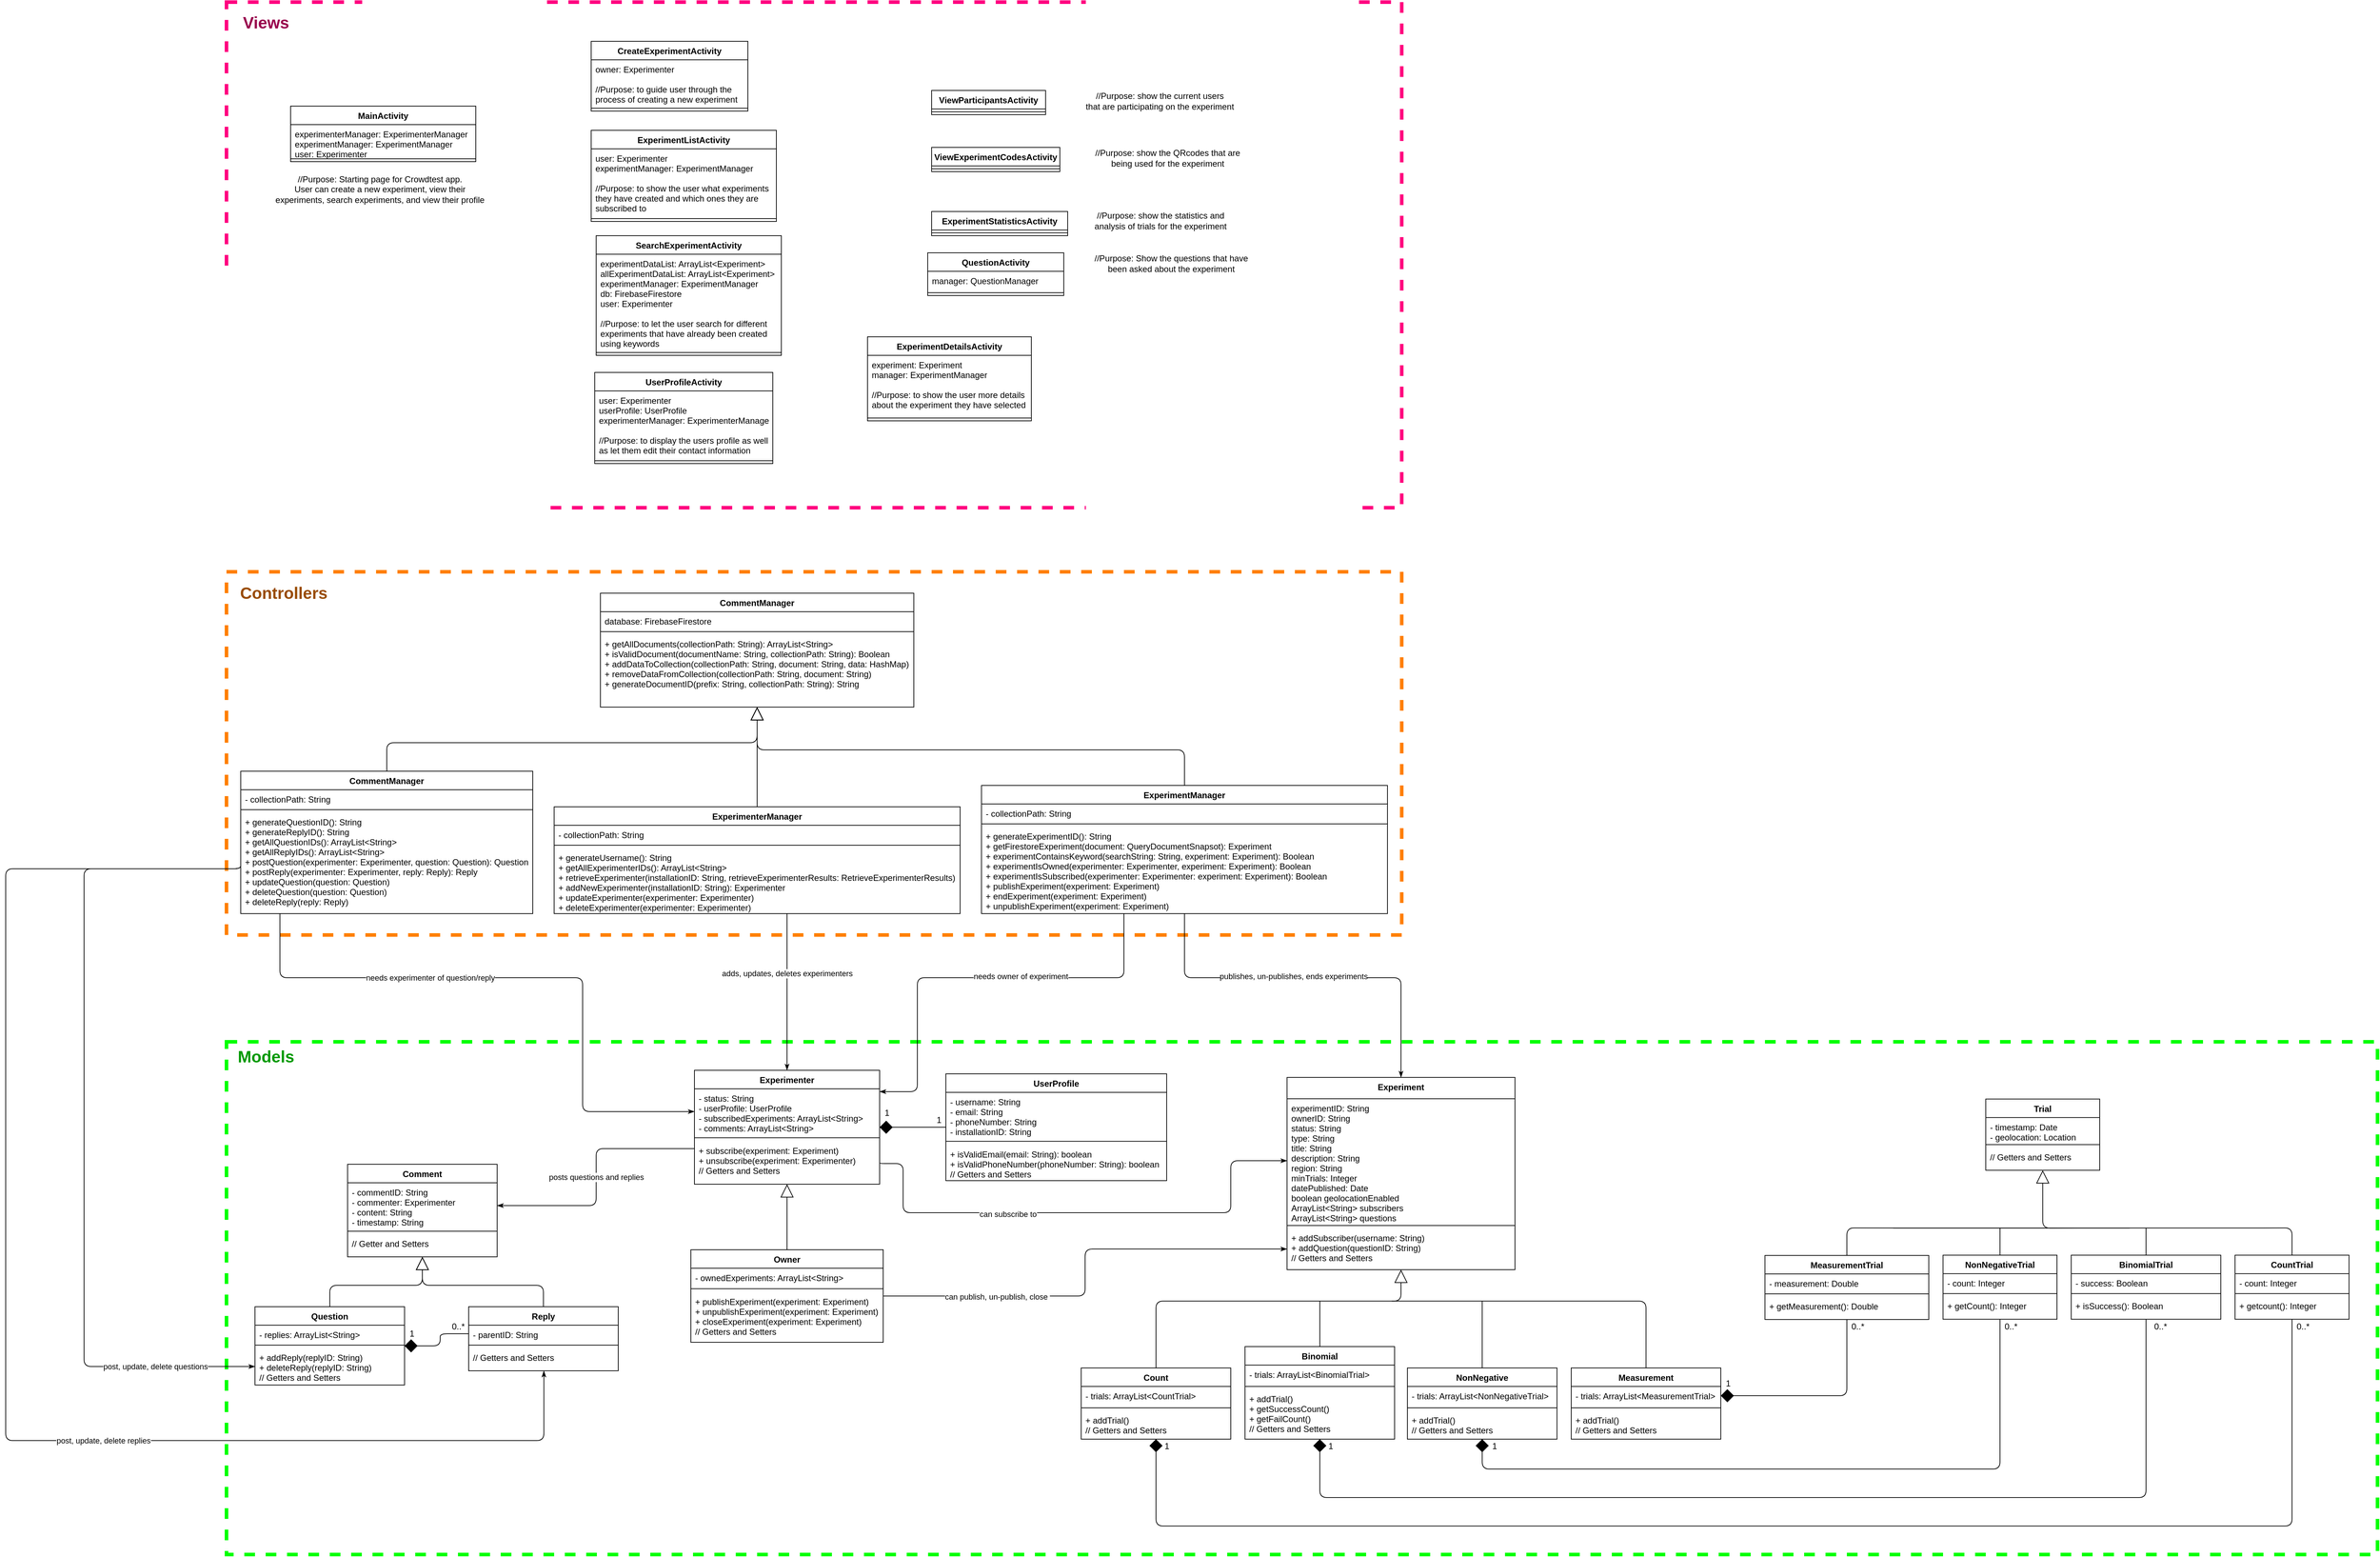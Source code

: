 <mxfile version="14.4.9" type="github">
  <diagram id="rsgUYqqYD4AogLCx72Eq" name="Page-1">
    <mxGraphModel dx="-381" dy="456" grid="1" gridSize="10" guides="1" tooltips="1" connect="1" arrows="1" fold="1" page="1" pageScale="1" pageWidth="827" pageHeight="1169" math="0" shadow="0">
      <root>
        <mxCell id="0" />
        <mxCell id="1" parent="0" />
        <mxCell id="Z6YJoc_P9l3Sfv1ZH5nd-1" value="" style="rounded=0;whiteSpace=wrap;html=1;dashed=1;strokeWidth=5;fillColor=none;strokeColor=#FF8000;" parent="1" vertex="1">
          <mxGeometry x="3670" y="2030" width="1650" height="510" as="geometry" />
        </mxCell>
        <mxCell id="Z6YJoc_P9l3Sfv1ZH5nd-2" value="" style="rounded=0;whiteSpace=wrap;html=1;dashed=1;strokeWidth=5;fillColor=none;strokeColor=#00FF00;" parent="1" vertex="1">
          <mxGeometry x="3670" y="2690" width="3020" height="720" as="geometry" />
        </mxCell>
        <mxCell id="Z6YJoc_P9l3Sfv1ZH5nd-217" style="edgeStyle=orthogonalEdgeStyle;rounded=1;orthogonalLoop=1;jettySize=auto;html=1;entryX=0;entryY=0.5;entryDx=0;entryDy=0;startArrow=diamond;startFill=1;startSize=16;endArrow=none;endFill=0;endSize=16;targetPerimeterSpacing=16;" parent="1" source="Z6YJoc_P9l3Sfv1ZH5nd-219" target="Z6YJoc_P9l3Sfv1ZH5nd-246" edge="1">
          <mxGeometry relative="1" as="geometry" />
        </mxCell>
        <mxCell id="Z6YJoc_P9l3Sfv1ZH5nd-218" value="" style="edgeStyle=orthogonalEdgeStyle;rounded=1;orthogonalLoop=1;jettySize=auto;html=1;startArrow=none;startFill=0;startSize=16;endArrow=block;endFill=0;endSize=16;targetPerimeterSpacing=16;entryX=0.5;entryY=1;entryDx=0;entryDy=0;entryPerimeter=0;" parent="1" source="Z6YJoc_P9l3Sfv1ZH5nd-219" target="Z6YJoc_P9l3Sfv1ZH5nd-299" edge="1">
          <mxGeometry relative="1" as="geometry" />
        </mxCell>
        <mxCell id="Z6YJoc_P9l3Sfv1ZH5nd-219" value="Question" style="swimlane;fontStyle=1;align=center;verticalAlign=top;childLayout=stackLayout;horizontal=1;startSize=26;horizontalStack=0;resizeParent=1;resizeParentMax=0;resizeLast=0;collapsible=1;marginBottom=0;" parent="1" vertex="1">
          <mxGeometry x="3710" y="3062" width="210" height="110" as="geometry" />
        </mxCell>
        <mxCell id="Z6YJoc_P9l3Sfv1ZH5nd-220" value="- replies: ArrayList&lt;String&gt;" style="text;strokeColor=none;fillColor=none;align=left;verticalAlign=top;spacingLeft=4;spacingRight=4;overflow=hidden;rotatable=0;points=[[0,0.5],[1,0.5]];portConstraint=eastwest;" parent="Z6YJoc_P9l3Sfv1ZH5nd-219" vertex="1">
          <mxGeometry y="26" width="210" height="24" as="geometry" />
        </mxCell>
        <mxCell id="Z6YJoc_P9l3Sfv1ZH5nd-221" value="" style="line;strokeWidth=1;fillColor=none;align=left;verticalAlign=middle;spacingTop=-1;spacingLeft=3;spacingRight=3;rotatable=0;labelPosition=right;points=[];portConstraint=eastwest;" parent="Z6YJoc_P9l3Sfv1ZH5nd-219" vertex="1">
          <mxGeometry y="50" width="210" height="8" as="geometry" />
        </mxCell>
        <mxCell id="Z6YJoc_P9l3Sfv1ZH5nd-222" value="+ addReply(replyID: String)&#xa;+ deleteReply(replyID: String)&#xa;// Getters and Setters" style="text;strokeColor=none;fillColor=none;align=left;verticalAlign=top;spacingLeft=4;spacingRight=4;overflow=hidden;rotatable=0;points=[[0,0.5],[1,0.5]];portConstraint=eastwest;" parent="Z6YJoc_P9l3Sfv1ZH5nd-219" vertex="1">
          <mxGeometry y="58" width="210" height="52" as="geometry" />
        </mxCell>
        <mxCell id="Z6YJoc_P9l3Sfv1ZH5nd-223" value="" style="group" parent="1" vertex="1" connectable="0">
          <mxGeometry x="4322" y="2982" width="270" height="136" as="geometry" />
        </mxCell>
        <mxCell id="Z6YJoc_P9l3Sfv1ZH5nd-224" value="Owner" style="swimlane;fontStyle=1;align=center;verticalAlign=top;childLayout=stackLayout;horizontal=1;startSize=26;horizontalStack=0;resizeParent=1;resizeParentMax=0;resizeLast=0;collapsible=1;marginBottom=0;" parent="Z6YJoc_P9l3Sfv1ZH5nd-223" vertex="1">
          <mxGeometry width="270" height="130.004" as="geometry" />
        </mxCell>
        <mxCell id="Z6YJoc_P9l3Sfv1ZH5nd-225" value="- ownedExperiments: ArrayList&lt;String&gt;" style="text;strokeColor=none;fillColor=none;align=left;verticalAlign=top;spacingLeft=4;spacingRight=4;overflow=hidden;rotatable=0;points=[[0,0.5],[1,0.5]];portConstraint=eastwest;" parent="Z6YJoc_P9l3Sfv1ZH5nd-224" vertex="1">
          <mxGeometry y="26" width="270" height="24" as="geometry" />
        </mxCell>
        <mxCell id="Z6YJoc_P9l3Sfv1ZH5nd-226" value="" style="line;strokeWidth=1;fillColor=none;align=left;verticalAlign=middle;spacingTop=-1;spacingLeft=3;spacingRight=3;rotatable=0;labelPosition=right;points=[];portConstraint=eastwest;" parent="Z6YJoc_P9l3Sfv1ZH5nd-224" vertex="1">
          <mxGeometry y="50" width="270" height="9.544" as="geometry" />
        </mxCell>
        <mxCell id="Z6YJoc_P9l3Sfv1ZH5nd-227" value="+ publishExperiment(experiment: Experiment)&#xa;+ unpublishExperiment(experiment: Experiment)&#xa;+ closeExperiment(experiment: Experiment)&#xa;// Getters and Setters" style="text;strokeColor=none;fillColor=none;align=left;verticalAlign=top;spacingLeft=4;spacingRight=4;overflow=hidden;rotatable=0;points=[[0,0.5],[1,0.5]];portConstraint=eastwest;" parent="Z6YJoc_P9l3Sfv1ZH5nd-224" vertex="1">
          <mxGeometry y="59.544" width="270" height="70.46" as="geometry" />
        </mxCell>
        <mxCell id="Z6YJoc_P9l3Sfv1ZH5nd-228" value="MeasurementTrial" style="swimlane;fontStyle=1;align=center;verticalAlign=top;childLayout=stackLayout;horizontal=1;startSize=26;horizontalStack=0;resizeParent=1;resizeParentMax=0;resizeLast=0;collapsible=1;marginBottom=0;" parent="1" vertex="1">
          <mxGeometry x="5830" y="2990" width="230" height="90" as="geometry" />
        </mxCell>
        <mxCell id="Z6YJoc_P9l3Sfv1ZH5nd-229" value="- measurement: Double" style="text;strokeColor=none;fillColor=none;align=left;verticalAlign=top;spacingLeft=4;spacingRight=4;overflow=hidden;rotatable=0;points=[[0,0.5],[1,0.5]];portConstraint=eastwest;" parent="Z6YJoc_P9l3Sfv1ZH5nd-228" vertex="1">
          <mxGeometry y="26" width="230" height="24" as="geometry" />
        </mxCell>
        <mxCell id="Z6YJoc_P9l3Sfv1ZH5nd-230" value="" style="line;strokeWidth=1;fillColor=none;align=left;verticalAlign=middle;spacingTop=-1;spacingLeft=3;spacingRight=3;rotatable=0;labelPosition=right;points=[];portConstraint=eastwest;" parent="Z6YJoc_P9l3Sfv1ZH5nd-228" vertex="1">
          <mxGeometry y="50" width="230" height="8" as="geometry" />
        </mxCell>
        <mxCell id="Z6YJoc_P9l3Sfv1ZH5nd-231" value="+ getMeasurement(): Double" style="text;strokeColor=none;fillColor=none;align=left;verticalAlign=top;spacingLeft=4;spacingRight=4;overflow=hidden;rotatable=0;points=[[0,0.5],[1,0.5]];portConstraint=eastwest;" parent="Z6YJoc_P9l3Sfv1ZH5nd-228" vertex="1">
          <mxGeometry y="58" width="230" height="32" as="geometry" />
        </mxCell>
        <mxCell id="Z6YJoc_P9l3Sfv1ZH5nd-232" value="NonNegativeTrial" style="swimlane;fontStyle=1;align=center;verticalAlign=top;childLayout=stackLayout;horizontal=1;startSize=26;horizontalStack=0;resizeParent=1;resizeParentMax=0;resizeLast=0;collapsible=1;marginBottom=0;" parent="1" vertex="1">
          <mxGeometry x="6080" y="2989.58" width="160" height="90" as="geometry" />
        </mxCell>
        <mxCell id="Z6YJoc_P9l3Sfv1ZH5nd-233" value="- count: Integer" style="text;strokeColor=none;fillColor=none;align=left;verticalAlign=top;spacingLeft=4;spacingRight=4;overflow=hidden;rotatable=0;points=[[0,0.5],[1,0.5]];portConstraint=eastwest;" parent="Z6YJoc_P9l3Sfv1ZH5nd-232" vertex="1">
          <mxGeometry y="26" width="160" height="24" as="geometry" />
        </mxCell>
        <mxCell id="Z6YJoc_P9l3Sfv1ZH5nd-234" value="" style="line;strokeWidth=1;fillColor=none;align=left;verticalAlign=middle;spacingTop=-1;spacingLeft=3;spacingRight=3;rotatable=0;labelPosition=right;points=[];portConstraint=eastwest;" parent="Z6YJoc_P9l3Sfv1ZH5nd-232" vertex="1">
          <mxGeometry y="50" width="160" height="8" as="geometry" />
        </mxCell>
        <mxCell id="Z6YJoc_P9l3Sfv1ZH5nd-235" value="+ getCount(): Integer" style="text;strokeColor=none;fillColor=none;align=left;verticalAlign=top;spacingLeft=4;spacingRight=4;overflow=hidden;rotatable=0;points=[[0,0.5],[1,0.5]];portConstraint=eastwest;" parent="Z6YJoc_P9l3Sfv1ZH5nd-232" vertex="1">
          <mxGeometry y="58" width="160" height="32" as="geometry" />
        </mxCell>
        <mxCell id="Z6YJoc_P9l3Sfv1ZH5nd-236" value="BinomialTrial" style="swimlane;fontStyle=1;align=center;verticalAlign=top;childLayout=stackLayout;horizontal=1;startSize=26;horizontalStack=0;resizeParent=1;resizeParentMax=0;resizeLast=0;collapsible=1;marginBottom=0;" parent="1" vertex="1">
          <mxGeometry x="6260" y="2989.58" width="210" height="90" as="geometry" />
        </mxCell>
        <mxCell id="Z6YJoc_P9l3Sfv1ZH5nd-237" value="- success: Boolean" style="text;strokeColor=none;fillColor=none;align=left;verticalAlign=top;spacingLeft=4;spacingRight=4;overflow=hidden;rotatable=0;points=[[0,0.5],[1,0.5]];portConstraint=eastwest;" parent="Z6YJoc_P9l3Sfv1ZH5nd-236" vertex="1">
          <mxGeometry y="26" width="210" height="24" as="geometry" />
        </mxCell>
        <mxCell id="Z6YJoc_P9l3Sfv1ZH5nd-238" value="" style="line;strokeWidth=1;fillColor=none;align=left;verticalAlign=middle;spacingTop=-1;spacingLeft=3;spacingRight=3;rotatable=0;labelPosition=right;points=[];portConstraint=eastwest;" parent="Z6YJoc_P9l3Sfv1ZH5nd-236" vertex="1">
          <mxGeometry y="50" width="210" height="8" as="geometry" />
        </mxCell>
        <mxCell id="Z6YJoc_P9l3Sfv1ZH5nd-239" value="+ isSuccess(): Boolean" style="text;strokeColor=none;fillColor=none;align=left;verticalAlign=top;spacingLeft=4;spacingRight=4;overflow=hidden;rotatable=0;points=[[0,0.5],[1,0.5]];portConstraint=eastwest;" parent="Z6YJoc_P9l3Sfv1ZH5nd-236" vertex="1">
          <mxGeometry y="58" width="210" height="32" as="geometry" />
        </mxCell>
        <mxCell id="Z6YJoc_P9l3Sfv1ZH5nd-240" value="CountTrial" style="swimlane;fontStyle=1;align=center;verticalAlign=top;childLayout=stackLayout;horizontal=1;startSize=26;horizontalStack=0;resizeParent=1;resizeParentMax=0;resizeLast=0;collapsible=1;marginBottom=0;" parent="1" vertex="1">
          <mxGeometry x="6490" y="2989.58" width="160" height="90" as="geometry" />
        </mxCell>
        <mxCell id="Z6YJoc_P9l3Sfv1ZH5nd-241" value="- count: Integer" style="text;strokeColor=none;fillColor=none;align=left;verticalAlign=top;spacingLeft=4;spacingRight=4;overflow=hidden;rotatable=0;points=[[0,0.5],[1,0.5]];portConstraint=eastwest;" parent="Z6YJoc_P9l3Sfv1ZH5nd-240" vertex="1">
          <mxGeometry y="26" width="160" height="24" as="geometry" />
        </mxCell>
        <mxCell id="Z6YJoc_P9l3Sfv1ZH5nd-242" value="" style="line;strokeWidth=1;fillColor=none;align=left;verticalAlign=middle;spacingTop=-1;spacingLeft=3;spacingRight=3;rotatable=0;labelPosition=right;points=[];portConstraint=eastwest;" parent="Z6YJoc_P9l3Sfv1ZH5nd-240" vertex="1">
          <mxGeometry y="50" width="160" height="8" as="geometry" />
        </mxCell>
        <mxCell id="Z6YJoc_P9l3Sfv1ZH5nd-243" value="+ getcount(): Integer" style="text;strokeColor=none;fillColor=none;align=left;verticalAlign=top;spacingLeft=4;spacingRight=4;overflow=hidden;rotatable=0;points=[[0,0.5],[1,0.5]];portConstraint=eastwest;" parent="Z6YJoc_P9l3Sfv1ZH5nd-240" vertex="1">
          <mxGeometry y="58" width="160" height="32" as="geometry" />
        </mxCell>
        <mxCell id="Z6YJoc_P9l3Sfv1ZH5nd-244" style="edgeStyle=orthogonalEdgeStyle;rounded=1;orthogonalLoop=1;jettySize=auto;html=1;entryX=0.5;entryY=1;entryDx=0;entryDy=0;startArrow=none;startFill=0;startSize=16;endArrow=block;endFill=0;endSize=16;targetPerimeterSpacing=16;" parent="1" source="Z6YJoc_P9l3Sfv1ZH5nd-245" target="Z6YJoc_P9l3Sfv1ZH5nd-296" edge="1">
          <mxGeometry relative="1" as="geometry" />
        </mxCell>
        <mxCell id="Z6YJoc_P9l3Sfv1ZH5nd-245" value="Reply" style="swimlane;fontStyle=1;align=center;verticalAlign=top;childLayout=stackLayout;horizontal=1;startSize=26;horizontalStack=0;resizeParent=1;resizeParentMax=0;resizeLast=0;collapsible=1;marginBottom=0;" parent="1" vertex="1">
          <mxGeometry x="4010" y="3062" width="210" height="90" as="geometry" />
        </mxCell>
        <mxCell id="Z6YJoc_P9l3Sfv1ZH5nd-246" value="- parentID: String" style="text;strokeColor=none;fillColor=none;align=left;verticalAlign=top;spacingLeft=4;spacingRight=4;overflow=hidden;rotatable=0;points=[[0,0.5],[1,0.5]];portConstraint=eastwest;" parent="Z6YJoc_P9l3Sfv1ZH5nd-245" vertex="1">
          <mxGeometry y="26" width="210" height="24" as="geometry" />
        </mxCell>
        <mxCell id="Z6YJoc_P9l3Sfv1ZH5nd-247" value="" style="line;strokeWidth=1;fillColor=none;align=left;verticalAlign=middle;spacingTop=-1;spacingLeft=3;spacingRight=3;rotatable=0;labelPosition=right;points=[];portConstraint=eastwest;" parent="Z6YJoc_P9l3Sfv1ZH5nd-245" vertex="1">
          <mxGeometry y="50" width="210" height="8" as="geometry" />
        </mxCell>
        <mxCell id="Z6YJoc_P9l3Sfv1ZH5nd-248" value="// Getters and Setters" style="text;strokeColor=none;fillColor=none;align=left;verticalAlign=top;spacingLeft=4;spacingRight=4;overflow=hidden;rotatable=0;points=[[0,0.5],[1,0.5]];portConstraint=eastwest;" parent="Z6YJoc_P9l3Sfv1ZH5nd-245" vertex="1">
          <mxGeometry y="58" width="210" height="32" as="geometry" />
        </mxCell>
        <mxCell id="Z6YJoc_P9l3Sfv1ZH5nd-249" value="" style="edgeStyle=orthogonalEdgeStyle;rounded=1;orthogonalLoop=1;jettySize=auto;html=1;startArrow=none;startFill=0;startSize=16;endArrow=block;endFill=0;endSize=16;targetPerimeterSpacing=16;entryX=0.5;entryY=1;entryDx=0;entryDy=0;exitX=0.5;exitY=0;exitDx=0;exitDy=0;" parent="1" source="Z6YJoc_P9l3Sfv1ZH5nd-254" target="Z6YJoc_P9l3Sfv1ZH5nd-300" edge="1">
          <mxGeometry relative="1" as="geometry" />
        </mxCell>
        <mxCell id="Z6YJoc_P9l3Sfv1ZH5nd-250" style="edgeStyle=orthogonalEdgeStyle;rounded=1;orthogonalLoop=1;jettySize=auto;html=1;startArrow=none;startFill=0;startSize=6;endArrow=classicThin;endFill=1;endSize=6;targetPerimeterSpacing=0;exitX=0;exitY=0.5;exitDx=0;exitDy=0;entryX=0;entryY=0.5;entryDx=0;entryDy=0;" parent="1" source="Z6YJoc_P9l3Sfv1ZH5nd-257" target="Z6YJoc_P9l3Sfv1ZH5nd-222" edge="1">
          <mxGeometry relative="1" as="geometry">
            <mxPoint x="3540" y="2421" as="sourcePoint" />
            <mxPoint x="3710" y="3120" as="targetPoint" />
            <Array as="points">
              <mxPoint x="3690" y="2447" />
              <mxPoint x="3470" y="2447" />
              <mxPoint x="3470" y="3146" />
            </Array>
          </mxGeometry>
        </mxCell>
        <mxCell id="Z6YJoc_P9l3Sfv1ZH5nd-251" value="post, update, delete questions" style="edgeLabel;html=1;align=center;verticalAlign=middle;resizable=0;points=[];" parent="Z6YJoc_P9l3Sfv1ZH5nd-250" vertex="1" connectable="0">
          <mxGeometry x="0.617" y="-2" relative="1" as="geometry">
            <mxPoint x="83.59" y="-2.03" as="offset" />
          </mxGeometry>
        </mxCell>
        <mxCell id="Z6YJoc_P9l3Sfv1ZH5nd-252" style="edgeStyle=orthogonalEdgeStyle;rounded=1;orthogonalLoop=1;jettySize=auto;html=1;entryX=0;entryY=0.5;entryDx=0;entryDy=0;startArrow=none;startFill=0;startSize=6;endArrow=classicThin;endFill=1;endSize=6;targetPerimeterSpacing=0;" parent="1" source="Z6YJoc_P9l3Sfv1ZH5nd-254" target="Z6YJoc_P9l3Sfv1ZH5nd-289" edge="1">
          <mxGeometry relative="1" as="geometry">
            <Array as="points">
              <mxPoint x="3745" y="2600" />
              <mxPoint x="4170" y="2600" />
              <mxPoint x="4170" y="2788" />
            </Array>
          </mxGeometry>
        </mxCell>
        <mxCell id="Z6YJoc_P9l3Sfv1ZH5nd-253" value="needs experimenter of question/reply" style="edgeLabel;html=1;align=center;verticalAlign=middle;resizable=0;points=[];" parent="Z6YJoc_P9l3Sfv1ZH5nd-252" vertex="1" connectable="0">
          <mxGeometry x="-0.005" relative="1" as="geometry">
            <mxPoint x="-127.1" as="offset" />
          </mxGeometry>
        </mxCell>
        <mxCell id="Z6YJoc_P9l3Sfv1ZH5nd-254" value="CommentManager" style="swimlane;fontStyle=1;align=center;verticalAlign=top;childLayout=stackLayout;horizontal=1;startSize=26;horizontalStack=0;resizeParent=1;resizeParentMax=0;resizeLast=0;collapsible=1;marginBottom=0;" parent="1" vertex="1">
          <mxGeometry x="3690" y="2310" width="410" height="200" as="geometry" />
        </mxCell>
        <mxCell id="Z6YJoc_P9l3Sfv1ZH5nd-255" value="- collectionPath: String" style="text;strokeColor=none;fillColor=none;align=left;verticalAlign=top;spacingLeft=4;spacingRight=4;overflow=hidden;rotatable=0;points=[[0,0.5],[1,0.5]];portConstraint=eastwest;" parent="Z6YJoc_P9l3Sfv1ZH5nd-254" vertex="1">
          <mxGeometry y="26" width="410" height="24" as="geometry" />
        </mxCell>
        <mxCell id="Z6YJoc_P9l3Sfv1ZH5nd-256" value="" style="line;strokeWidth=1;fillColor=none;align=left;verticalAlign=middle;spacingTop=-1;spacingLeft=3;spacingRight=3;rotatable=0;labelPosition=right;points=[];portConstraint=eastwest;" parent="Z6YJoc_P9l3Sfv1ZH5nd-254" vertex="1">
          <mxGeometry y="50" width="410" height="8" as="geometry" />
        </mxCell>
        <mxCell id="Z6YJoc_P9l3Sfv1ZH5nd-257" value="+ generateQuestionID(): String&#xa;+ generateReplyID(): String&#xa;+ getAllQuestionIDs(): ArrayList&lt;String&gt;&#xa;+ getAllReplyIDs(): ArrayList&lt;String&gt;&#xa;+ postQuestion(experimenter: Experimenter, question: Question): Question&#xa;+ postReply(experimenter: Experimenter, reply: Reply): Reply&#xa;+ updateQuestion(question: Question)&#xa;+ deleteQuestion(question: Question)&#xa;+ deleteReply(reply: Reply)" style="text;strokeColor=none;fillColor=none;align=left;verticalAlign=top;spacingLeft=4;spacingRight=4;overflow=hidden;rotatable=0;points=[[0,0.5],[1,0.5]];portConstraint=eastwest;" parent="Z6YJoc_P9l3Sfv1ZH5nd-254" vertex="1">
          <mxGeometry y="58" width="410" height="142" as="geometry" />
        </mxCell>
        <mxCell id="Z6YJoc_P9l3Sfv1ZH5nd-258" style="edgeStyle=orthogonalEdgeStyle;rounded=1;orthogonalLoop=1;jettySize=auto;html=1;entryX=0.5;entryY=1;entryDx=0;entryDy=0;startArrow=none;startFill=0;startSize=16;endArrow=block;endFill=0;endSize=16;targetPerimeterSpacing=16;exitX=0.5;exitY=0;exitDx=0;exitDy=0;" parent="1" source="Z6YJoc_P9l3Sfv1ZH5nd-263" target="Z6YJoc_P9l3Sfv1ZH5nd-300" edge="1">
          <mxGeometry relative="1" as="geometry" />
        </mxCell>
        <mxCell id="Z6YJoc_P9l3Sfv1ZH5nd-259" style="edgeStyle=orthogonalEdgeStyle;rounded=1;orthogonalLoop=1;jettySize=auto;html=1;entryX=0.5;entryY=0;entryDx=0;entryDy=0;startArrow=none;startFill=0;startSize=6;endArrow=classicThin;endFill=1;endSize=6;targetPerimeterSpacing=0;" parent="1" source="Z6YJoc_P9l3Sfv1ZH5nd-263" target="Z6YJoc_P9l3Sfv1ZH5nd-306" edge="1">
          <mxGeometry relative="1" as="geometry">
            <Array as="points">
              <mxPoint x="5015" y="2600" />
              <mxPoint x="5319" y="2600" />
            </Array>
          </mxGeometry>
        </mxCell>
        <mxCell id="Z6YJoc_P9l3Sfv1ZH5nd-260" value="publishes, un-publishes, ends experiments" style="edgeLabel;html=1;align=center;verticalAlign=middle;resizable=0;points=[];" parent="Z6YJoc_P9l3Sfv1ZH5nd-259" vertex="1" connectable="0">
          <mxGeometry x="0.447" y="1" relative="1" as="geometry">
            <mxPoint x="-143.6" y="-1" as="offset" />
          </mxGeometry>
        </mxCell>
        <mxCell id="Z6YJoc_P9l3Sfv1ZH5nd-261" style="edgeStyle=orthogonalEdgeStyle;rounded=1;orthogonalLoop=1;jettySize=auto;html=1;startArrow=none;startFill=0;startSize=6;endArrow=classicThin;endFill=1;endSize=6;targetPerimeterSpacing=0;" parent="1" source="Z6YJoc_P9l3Sfv1ZH5nd-263" target="Z6YJoc_P9l3Sfv1ZH5nd-289" edge="1">
          <mxGeometry relative="1" as="geometry">
            <Array as="points">
              <mxPoint x="4930" y="2600" />
              <mxPoint x="4640" y="2600" />
              <mxPoint x="4640" y="2760" />
            </Array>
          </mxGeometry>
        </mxCell>
        <mxCell id="Z6YJoc_P9l3Sfv1ZH5nd-262" value="needs owner of experiment" style="edgeLabel;html=1;align=center;verticalAlign=middle;resizable=0;points=[];" parent="Z6YJoc_P9l3Sfv1ZH5nd-261" vertex="1" connectable="0">
          <mxGeometry x="-0.146" y="-2" relative="1" as="geometry">
            <mxPoint x="17.71" as="offset" />
          </mxGeometry>
        </mxCell>
        <mxCell id="Z6YJoc_P9l3Sfv1ZH5nd-263" value="ExperimentManager" style="swimlane;fontStyle=1;align=center;verticalAlign=top;childLayout=stackLayout;horizontal=1;startSize=26;horizontalStack=0;resizeParent=1;resizeParentMax=0;resizeLast=0;collapsible=1;marginBottom=0;" parent="1" vertex="1">
          <mxGeometry x="4730" y="2330" width="570" height="180" as="geometry" />
        </mxCell>
        <mxCell id="Z6YJoc_P9l3Sfv1ZH5nd-264" value="- collectionPath: String" style="text;strokeColor=none;fillColor=none;align=left;verticalAlign=top;spacingLeft=4;spacingRight=4;overflow=hidden;rotatable=0;points=[[0,0.5],[1,0.5]];portConstraint=eastwest;" parent="Z6YJoc_P9l3Sfv1ZH5nd-263" vertex="1">
          <mxGeometry y="26" width="570" height="24" as="geometry" />
        </mxCell>
        <mxCell id="Z6YJoc_P9l3Sfv1ZH5nd-265" value="" style="line;strokeWidth=1;fillColor=none;align=left;verticalAlign=middle;spacingTop=-1;spacingLeft=3;spacingRight=3;rotatable=0;labelPosition=right;points=[];portConstraint=eastwest;" parent="Z6YJoc_P9l3Sfv1ZH5nd-263" vertex="1">
          <mxGeometry y="50" width="570" height="8" as="geometry" />
        </mxCell>
        <mxCell id="Z6YJoc_P9l3Sfv1ZH5nd-266" value="+ generateExperimentID(): String&#xa;+ getFirestoreExperiment(document: QueryDocumentSnapsot): Experiment&#xa;+ experimentContainsKeyword(searchString: String, experiment: Experiment): Boolean&#xa;+ experimentIsOwned(experimenter: Experimenter, experiment: Experiment): Boolean&#xa;+ experimentIsSubscribed(experimenter: Experimenter: experiment: Experiment): Boolean&#xa;+ publishExperiment(experiment: Experiment)&#xa;+ endExperiment(experiment: Experiment)&#xa;+ unpublishExperiment(experiment: Experiment)" style="text;strokeColor=none;fillColor=none;align=left;verticalAlign=top;spacingLeft=4;spacingRight=4;overflow=hidden;rotatable=0;points=[[0,0.5],[1,0.5]];portConstraint=eastwest;" parent="Z6YJoc_P9l3Sfv1ZH5nd-263" vertex="1">
          <mxGeometry y="58" width="570" height="122" as="geometry" />
        </mxCell>
        <mxCell id="Z6YJoc_P9l3Sfv1ZH5nd-267" style="edgeStyle=orthogonalEdgeStyle;rounded=1;orthogonalLoop=1;jettySize=auto;html=1;entryX=0.5;entryY=1;entryDx=0;entryDy=0;startArrow=none;startFill=0;startSize=16;endArrow=block;endFill=0;endSize=16;targetPerimeterSpacing=16;exitX=0.5;exitY=0;exitDx=0;exitDy=0;" parent="1" source="Z6YJoc_P9l3Sfv1ZH5nd-270" target="Z6YJoc_P9l3Sfv1ZH5nd-300" edge="1">
          <mxGeometry relative="1" as="geometry" />
        </mxCell>
        <mxCell id="Z6YJoc_P9l3Sfv1ZH5nd-268" style="edgeStyle=orthogonalEdgeStyle;rounded=1;orthogonalLoop=1;jettySize=auto;html=1;startArrow=none;startFill=0;startSize=6;endArrow=classicThin;endFill=1;endSize=6;targetPerimeterSpacing=0;" parent="1" source="Z6YJoc_P9l3Sfv1ZH5nd-270" target="Z6YJoc_P9l3Sfv1ZH5nd-288" edge="1">
          <mxGeometry relative="1" as="geometry">
            <Array as="points">
              <mxPoint x="4457" y="2590" />
              <mxPoint x="4457" y="2590" />
            </Array>
          </mxGeometry>
        </mxCell>
        <mxCell id="Z6YJoc_P9l3Sfv1ZH5nd-269" value="adds, updates, deletes experimenters" style="edgeLabel;html=1;align=center;verticalAlign=middle;resizable=0;points=[];" parent="Z6YJoc_P9l3Sfv1ZH5nd-268" vertex="1" connectable="0">
          <mxGeometry x="-0.003" y="-1" relative="1" as="geometry">
            <mxPoint x="0.97" y="-25.71" as="offset" />
          </mxGeometry>
        </mxCell>
        <mxCell id="Z6YJoc_P9l3Sfv1ZH5nd-270" value="ExperimenterManager" style="swimlane;fontStyle=1;align=center;verticalAlign=top;childLayout=stackLayout;horizontal=1;startSize=26;horizontalStack=0;resizeParent=1;resizeParentMax=0;resizeLast=0;collapsible=1;marginBottom=0;" parent="1" vertex="1">
          <mxGeometry x="4130" y="2360" width="570" height="150" as="geometry" />
        </mxCell>
        <mxCell id="Z6YJoc_P9l3Sfv1ZH5nd-271" value="- collectionPath: String" style="text;strokeColor=none;fillColor=none;align=left;verticalAlign=top;spacingLeft=4;spacingRight=4;overflow=hidden;rotatable=0;points=[[0,0.5],[1,0.5]];portConstraint=eastwest;" parent="Z6YJoc_P9l3Sfv1ZH5nd-270" vertex="1">
          <mxGeometry y="26" width="570" height="24" as="geometry" />
        </mxCell>
        <mxCell id="Z6YJoc_P9l3Sfv1ZH5nd-272" value="" style="line;strokeWidth=1;fillColor=none;align=left;verticalAlign=middle;spacingTop=-1;spacingLeft=3;spacingRight=3;rotatable=0;labelPosition=right;points=[];portConstraint=eastwest;" parent="Z6YJoc_P9l3Sfv1ZH5nd-270" vertex="1">
          <mxGeometry y="50" width="570" height="8" as="geometry" />
        </mxCell>
        <mxCell id="Z6YJoc_P9l3Sfv1ZH5nd-273" value="+ generateUsername(): String&#xa;+ getAllExperimenterIDs(): ArrayList&lt;String&gt;&#xa;+ retrieveExperimenter(installationID: String, retrieveExperimenterResults: RetrieveExperimenterResults)&#xa;+ addNewExperimenter(installationID: String): Experimenter&#xa;+ updateExperimenter(experimenter: Experimenter)&#xa;+ deleteExperimenter(experimenter: Experimenter)" style="text;strokeColor=none;fillColor=none;align=left;verticalAlign=top;spacingLeft=4;spacingRight=4;overflow=hidden;rotatable=0;points=[[0,0.5],[1,0.5]];portConstraint=eastwest;" parent="Z6YJoc_P9l3Sfv1ZH5nd-270" vertex="1">
          <mxGeometry y="58" width="570" height="92" as="geometry" />
        </mxCell>
        <mxCell id="Z6YJoc_P9l3Sfv1ZH5nd-274" value="" style="endArrow=block;endSize=16;endFill=0;html=1;exitX=0.5;exitY=0;exitDx=0;exitDy=0;entryX=0.5;entryY=1;entryDx=0;entryDy=0;" parent="1" source="Z6YJoc_P9l3Sfv1ZH5nd-240" target="Z6YJoc_P9l3Sfv1ZH5nd-275" edge="1">
          <mxGeometry width="160" relative="1" as="geometry">
            <mxPoint x="5830" y="3029.58" as="sourcePoint" />
            <mxPoint x="6210" y="2921.58" as="targetPoint" />
            <Array as="points">
              <mxPoint x="6570" y="2951.42" />
              <mxPoint x="6220" y="2951.58" />
            </Array>
          </mxGeometry>
        </mxCell>
        <mxCell id="Z6YJoc_P9l3Sfv1ZH5nd-275" value="Trial" style="swimlane;fontStyle=1;align=center;verticalAlign=top;childLayout=stackLayout;horizontal=1;startSize=26;horizontalStack=0;resizeParent=1;resizeParentMax=0;resizeLast=0;collapsible=1;marginBottom=0;" parent="1" vertex="1">
          <mxGeometry x="6140" y="2770.42" width="160" height="100" as="geometry" />
        </mxCell>
        <mxCell id="Z6YJoc_P9l3Sfv1ZH5nd-276" value="- timestamp: Date&#xa;- geolocation: Location" style="text;strokeColor=none;fillColor=none;align=left;verticalAlign=top;spacingLeft=4;spacingRight=4;overflow=hidden;rotatable=0;points=[[0,0.5],[1,0.5]];portConstraint=eastwest;" parent="Z6YJoc_P9l3Sfv1ZH5nd-275" vertex="1">
          <mxGeometry y="26" width="160" height="34" as="geometry" />
        </mxCell>
        <mxCell id="Z6YJoc_P9l3Sfv1ZH5nd-277" value="" style="line;strokeWidth=1;fillColor=none;align=left;verticalAlign=middle;spacingTop=-1;spacingLeft=3;spacingRight=3;rotatable=0;labelPosition=right;points=[];portConstraint=eastwest;" parent="Z6YJoc_P9l3Sfv1ZH5nd-275" vertex="1">
          <mxGeometry y="60" width="160" height="8" as="geometry" />
        </mxCell>
        <mxCell id="Z6YJoc_P9l3Sfv1ZH5nd-278" value="// Getters and Setters" style="text;strokeColor=none;fillColor=none;align=left;verticalAlign=top;spacingLeft=4;spacingRight=4;overflow=hidden;rotatable=0;points=[[0,0.5],[1,0.5]];portConstraint=eastwest;" parent="Z6YJoc_P9l3Sfv1ZH5nd-275" vertex="1">
          <mxGeometry y="68" width="160" height="32" as="geometry" />
        </mxCell>
        <mxCell id="Z6YJoc_P9l3Sfv1ZH5nd-279" value="" style="endArrow=none;endSize=16;endFill=0;html=1;exitX=0.5;exitY=0;exitDx=0;exitDy=0;" parent="1" source="Z6YJoc_P9l3Sfv1ZH5nd-236" edge="1">
          <mxGeometry width="160" relative="1" as="geometry">
            <mxPoint x="6080" y="2971.58" as="sourcePoint" />
            <mxPoint x="6365" y="2951.42" as="targetPoint" />
            <Array as="points">
              <mxPoint x="6365" y="2951.42" />
            </Array>
          </mxGeometry>
        </mxCell>
        <mxCell id="Z6YJoc_P9l3Sfv1ZH5nd-280" value="" style="endArrow=none;endSize=16;endFill=0;html=1;exitX=0.5;exitY=0;exitDx=0;exitDy=0;" parent="1" source="Z6YJoc_P9l3Sfv1ZH5nd-228" edge="1">
          <mxGeometry width="160" relative="1" as="geometry">
            <mxPoint x="5955" y="2999.58" as="sourcePoint" />
            <mxPoint x="6010" y="2951.58" as="targetPoint" />
            <Array as="points">
              <mxPoint x="5945" y="2951.42" />
              <mxPoint x="6347" y="2951.58" />
              <mxPoint x="6080" y="2951.58" />
            </Array>
          </mxGeometry>
        </mxCell>
        <mxCell id="Z6YJoc_P9l3Sfv1ZH5nd-281" value="" style="endArrow=none;endSize=16;endFill=0;html=1;exitX=0.5;exitY=0;exitDx=0;exitDy=0;" parent="1" source="Z6YJoc_P9l3Sfv1ZH5nd-232" edge="1">
          <mxGeometry width="160" relative="1" as="geometry">
            <mxPoint x="5955" y="2999.58" as="sourcePoint" />
            <mxPoint x="6160" y="2951.42" as="targetPoint" />
            <Array as="points">
              <mxPoint x="6160" y="2971.42" />
            </Array>
          </mxGeometry>
        </mxCell>
        <mxCell id="Z6YJoc_P9l3Sfv1ZH5nd-282" value="" style="edgeStyle=orthogonalEdgeStyle;rounded=1;orthogonalLoop=1;jettySize=auto;html=1;endArrow=block;endFill=0;endSize=16;" parent="1" source="Z6YJoc_P9l3Sfv1ZH5nd-224" target="Z6YJoc_P9l3Sfv1ZH5nd-288" edge="1">
          <mxGeometry relative="1" as="geometry" />
        </mxCell>
        <mxCell id="Z6YJoc_P9l3Sfv1ZH5nd-283" value="" style="edgeStyle=orthogonalEdgeStyle;rounded=1;orthogonalLoop=1;jettySize=auto;html=1;endArrow=none;endFill=0;endSize=16;startArrow=diamond;startFill=1;startSize=16;" parent="1" source="Z6YJoc_P9l3Sfv1ZH5nd-288" target="Z6YJoc_P9l3Sfv1ZH5nd-292" edge="1">
          <mxGeometry relative="1" as="geometry" />
        </mxCell>
        <mxCell id="Z6YJoc_P9l3Sfv1ZH5nd-284" style="edgeStyle=orthogonalEdgeStyle;rounded=1;orthogonalLoop=1;jettySize=auto;html=1;startArrow=none;startFill=0;startSize=6;endArrow=classicThin;endFill=1;endSize=6;targetPerimeterSpacing=0;" parent="1" source="Z6YJoc_P9l3Sfv1ZH5nd-288" target="Z6YJoc_P9l3Sfv1ZH5nd-297" edge="1">
          <mxGeometry relative="1" as="geometry">
            <Array as="points">
              <mxPoint x="4189" y="2840" />
              <mxPoint x="4189" y="2920" />
            </Array>
          </mxGeometry>
        </mxCell>
        <mxCell id="Z6YJoc_P9l3Sfv1ZH5nd-285" value="posts questions and replies" style="edgeLabel;html=1;align=center;verticalAlign=middle;resizable=0;points=[];" parent="Z6YJoc_P9l3Sfv1ZH5nd-284" vertex="1" connectable="0">
          <mxGeometry x="0.001" relative="1" as="geometry">
            <mxPoint y="-1.21" as="offset" />
          </mxGeometry>
        </mxCell>
        <mxCell id="Z6YJoc_P9l3Sfv1ZH5nd-286" style="edgeStyle=orthogonalEdgeStyle;rounded=1;orthogonalLoop=1;jettySize=auto;html=1;startArrow=none;startFill=0;startSize=6;endArrow=classicThin;endFill=1;endSize=6;targetPerimeterSpacing=0;exitX=1;exitY=0.5;exitDx=0;exitDy=0;entryX=0;entryY=0.5;entryDx=0;entryDy=0;" parent="1" source="Z6YJoc_P9l3Sfv1ZH5nd-291" target="Z6YJoc_P9l3Sfv1ZH5nd-307" edge="1">
          <mxGeometry relative="1" as="geometry">
            <Array as="points">
              <mxPoint x="4587" y="2861" />
              <mxPoint x="4620" y="2861" />
              <mxPoint x="4620" y="2930" />
              <mxPoint x="5080" y="2930" />
              <mxPoint x="5080" y="2857" />
            </Array>
          </mxGeometry>
        </mxCell>
        <mxCell id="Z6YJoc_P9l3Sfv1ZH5nd-287" value="can subscribe to" style="edgeLabel;html=1;align=center;verticalAlign=middle;resizable=0;points=[];" parent="Z6YJoc_P9l3Sfv1ZH5nd-286" vertex="1" connectable="0">
          <mxGeometry x="-0.15" relative="1" as="geometry">
            <mxPoint x="-54.33" y="1.97" as="offset" />
          </mxGeometry>
        </mxCell>
        <mxCell id="Z6YJoc_P9l3Sfv1ZH5nd-288" value="Experimenter" style="swimlane;fontStyle=1;align=center;verticalAlign=top;childLayout=stackLayout;horizontal=1;startSize=26;horizontalStack=0;resizeParent=1;resizeParentMax=0;resizeLast=0;collapsible=1;marginBottom=0;" parent="1" vertex="1">
          <mxGeometry x="4327" y="2730" width="260" height="160.004" as="geometry" />
        </mxCell>
        <mxCell id="Z6YJoc_P9l3Sfv1ZH5nd-289" value="- status: String&#xa;- userProfile: UserProfile&#xa;- subscribedExperiments: ArrayList&lt;String&gt;&#xa;- comments: ArrayList&lt;String&gt;" style="text;strokeColor=none;fillColor=none;align=left;verticalAlign=top;spacingLeft=4;spacingRight=4;overflow=hidden;rotatable=0;points=[[0,0.5],[1,0.5]];portConstraint=eastwest;" parent="Z6YJoc_P9l3Sfv1ZH5nd-288" vertex="1">
          <mxGeometry y="26" width="260" height="64" as="geometry" />
        </mxCell>
        <mxCell id="Z6YJoc_P9l3Sfv1ZH5nd-290" value="" style="line;strokeWidth=1;fillColor=none;align=left;verticalAlign=middle;spacingTop=-1;spacingLeft=3;spacingRight=3;rotatable=0;labelPosition=right;points=[];portConstraint=eastwest;" parent="Z6YJoc_P9l3Sfv1ZH5nd-288" vertex="1">
          <mxGeometry y="90" width="260" height="9.544" as="geometry" />
        </mxCell>
        <mxCell id="Z6YJoc_P9l3Sfv1ZH5nd-291" value="+ subscribe(experiment: Experiment)&#xa;+ unsubscribe(experiment: Experimenter)&#xa;// Getters and Setters" style="text;strokeColor=none;fillColor=none;align=left;verticalAlign=top;spacingLeft=4;spacingRight=4;overflow=hidden;rotatable=0;points=[[0,0.5],[1,0.5]];portConstraint=eastwest;" parent="Z6YJoc_P9l3Sfv1ZH5nd-288" vertex="1">
          <mxGeometry y="99.544" width="260" height="60.46" as="geometry" />
        </mxCell>
        <mxCell id="Z6YJoc_P9l3Sfv1ZH5nd-292" value="UserProfile" style="swimlane;fontStyle=1;align=center;verticalAlign=top;childLayout=stackLayout;horizontal=1;startSize=26;horizontalStack=0;resizeParent=1;resizeParentMax=0;resizeLast=0;collapsible=1;marginBottom=0;" parent="1" vertex="1">
          <mxGeometry x="4680" y="2735" width="310" height="150.004" as="geometry" />
        </mxCell>
        <mxCell id="Z6YJoc_P9l3Sfv1ZH5nd-293" value="- username: String&#xa;- email: String&#xa;- phoneNumber: String&#xa;- installationID: String" style="text;strokeColor=none;fillColor=none;align=left;verticalAlign=top;spacingLeft=4;spacingRight=4;overflow=hidden;rotatable=0;points=[[0,0.5],[1,0.5]];portConstraint=eastwest;" parent="Z6YJoc_P9l3Sfv1ZH5nd-292" vertex="1">
          <mxGeometry y="26" width="310" height="64" as="geometry" />
        </mxCell>
        <mxCell id="Z6YJoc_P9l3Sfv1ZH5nd-294" value="" style="line;strokeWidth=1;fillColor=none;align=left;verticalAlign=middle;spacingTop=-1;spacingLeft=3;spacingRight=3;rotatable=0;labelPosition=right;points=[];portConstraint=eastwest;" parent="Z6YJoc_P9l3Sfv1ZH5nd-292" vertex="1">
          <mxGeometry y="90" width="310" height="9.544" as="geometry" />
        </mxCell>
        <mxCell id="Z6YJoc_P9l3Sfv1ZH5nd-295" value="+ isValidEmail(email: String): boolean&#xa;+ isValidPhoneNumber(phoneNumber: String): boolean&#xa;// Getters and Setters" style="text;strokeColor=none;fillColor=none;align=left;verticalAlign=top;spacingLeft=4;spacingRight=4;overflow=hidden;rotatable=0;points=[[0,0.5],[1,0.5]];portConstraint=eastwest;" parent="Z6YJoc_P9l3Sfv1ZH5nd-292" vertex="1">
          <mxGeometry y="99.544" width="310" height="50.46" as="geometry" />
        </mxCell>
        <mxCell id="Z6YJoc_P9l3Sfv1ZH5nd-296" value="Comment" style="swimlane;fontStyle=1;align=center;verticalAlign=top;childLayout=stackLayout;horizontal=1;startSize=26;horizontalStack=0;resizeParent=1;resizeParentMax=0;resizeLast=0;collapsible=1;marginBottom=0;" parent="1" vertex="1">
          <mxGeometry x="3840" y="2862" width="210" height="130" as="geometry" />
        </mxCell>
        <mxCell id="Z6YJoc_P9l3Sfv1ZH5nd-297" value="- commentID: String&#xa;- commenter: Experimenter&#xa;- content: String&#xa;- timestamp: String" style="text;strokeColor=none;fillColor=none;align=left;verticalAlign=top;spacingLeft=4;spacingRight=4;overflow=hidden;rotatable=0;points=[[0,0.5],[1,0.5]];portConstraint=eastwest;" parent="Z6YJoc_P9l3Sfv1ZH5nd-296" vertex="1">
          <mxGeometry y="26" width="210" height="64" as="geometry" />
        </mxCell>
        <mxCell id="Z6YJoc_P9l3Sfv1ZH5nd-298" value="" style="line;strokeWidth=1;fillColor=none;align=left;verticalAlign=middle;spacingTop=-1;spacingLeft=3;spacingRight=3;rotatable=0;labelPosition=right;points=[];portConstraint=eastwest;" parent="Z6YJoc_P9l3Sfv1ZH5nd-296" vertex="1">
          <mxGeometry y="90" width="210" height="8" as="geometry" />
        </mxCell>
        <mxCell id="Z6YJoc_P9l3Sfv1ZH5nd-299" value="// Getter and Setters" style="text;strokeColor=none;fillColor=none;align=left;verticalAlign=top;spacingLeft=4;spacingRight=4;overflow=hidden;rotatable=0;points=[[0,0.5],[1,0.5]];portConstraint=eastwest;" parent="Z6YJoc_P9l3Sfv1ZH5nd-296" vertex="1">
          <mxGeometry y="98" width="210" height="32" as="geometry" />
        </mxCell>
        <mxCell id="Z6YJoc_P9l3Sfv1ZH5nd-300" value="CommentManager" style="swimlane;fontStyle=1;align=center;verticalAlign=top;childLayout=stackLayout;horizontal=1;startSize=26;horizontalStack=0;resizeParent=1;resizeParentMax=0;resizeLast=0;collapsible=1;marginBottom=0;" parent="1" vertex="1">
          <mxGeometry x="4195" y="2060" width="440" height="160" as="geometry" />
        </mxCell>
        <mxCell id="Z6YJoc_P9l3Sfv1ZH5nd-301" value="database: FirebaseFirestore" style="text;strokeColor=none;fillColor=none;align=left;verticalAlign=top;spacingLeft=4;spacingRight=4;overflow=hidden;rotatable=0;points=[[0,0.5],[1,0.5]];portConstraint=eastwest;" parent="Z6YJoc_P9l3Sfv1ZH5nd-300" vertex="1">
          <mxGeometry y="26" width="440" height="24" as="geometry" />
        </mxCell>
        <mxCell id="Z6YJoc_P9l3Sfv1ZH5nd-302" value="" style="line;strokeWidth=1;fillColor=none;align=left;verticalAlign=middle;spacingTop=-1;spacingLeft=3;spacingRight=3;rotatable=0;labelPosition=right;points=[];portConstraint=eastwest;" parent="Z6YJoc_P9l3Sfv1ZH5nd-300" vertex="1">
          <mxGeometry y="50" width="440" height="8" as="geometry" />
        </mxCell>
        <mxCell id="Z6YJoc_P9l3Sfv1ZH5nd-303" value="+ getAllDocuments(collectionPath: String): ArrayList&lt;String&gt;&#xa;+ isValidDocument(documentName: String, collectionPath: String): Boolean&#xa;+ addDataToCollection(collectionPath: String, document: String, data: HashMap)&#xa;+ removeDataFromCollection(collectionPath: String, document: String)&#xa;+ generateDocumentID(prefix: String, collectionPath: String): String" style="text;strokeColor=none;fillColor=none;align=left;verticalAlign=top;spacingLeft=4;spacingRight=4;overflow=hidden;rotatable=0;points=[[0,0.5],[1,0.5]];portConstraint=eastwest;" parent="Z6YJoc_P9l3Sfv1ZH5nd-300" vertex="1">
          <mxGeometry y="58" width="440" height="102" as="geometry" />
        </mxCell>
        <mxCell id="Z6YJoc_P9l3Sfv1ZH5nd-304" style="edgeStyle=orthogonalEdgeStyle;rounded=1;orthogonalLoop=1;jettySize=auto;html=1;startArrow=none;startFill=0;startSize=6;endArrow=classicThin;endFill=1;endSize=6;targetPerimeterSpacing=0;exitX=0;exitY=0.5;exitDx=0;exitDy=0;entryX=0.503;entryY=1;entryDx=0;entryDy=0;entryPerimeter=0;" parent="1" source="Z6YJoc_P9l3Sfv1ZH5nd-257" target="Z6YJoc_P9l3Sfv1ZH5nd-248" edge="1">
          <mxGeometry relative="1" as="geometry">
            <Array as="points">
              <mxPoint x="3360" y="2447" />
              <mxPoint x="3360" y="3250" />
              <mxPoint x="4116" y="3250" />
            </Array>
          </mxGeometry>
        </mxCell>
        <mxCell id="Z6YJoc_P9l3Sfv1ZH5nd-305" value="post, update, delete replies" style="edgeLabel;html=1;align=center;verticalAlign=middle;resizable=0;points=[];" parent="Z6YJoc_P9l3Sfv1ZH5nd-304" vertex="1" connectable="0">
          <mxGeometry x="0.329" y="1" relative="1" as="geometry">
            <mxPoint x="-47.5" y="1" as="offset" />
          </mxGeometry>
        </mxCell>
        <mxCell id="Z6YJoc_P9l3Sfv1ZH5nd-306" value="Experiment" style="swimlane;fontStyle=1;align=center;verticalAlign=top;childLayout=stackLayout;horizontal=1;startSize=30;horizontalStack=0;resizeParent=1;resizeParentMax=0;resizeLast=0;collapsible=1;marginBottom=0;" parent="1" vertex="1">
          <mxGeometry x="5159" y="2740" width="320" height="270" as="geometry" />
        </mxCell>
        <mxCell id="Z6YJoc_P9l3Sfv1ZH5nd-307" value="experimentID: String&#xa;ownerID: String&#xa;status: String&#xa;type: String&#xa;title: String&#xa;description: String&#xa;region: String&#xa;minTrials: Integer&#xa;datePublished: Date&#xa;boolean geolocationEnabled&#xa;ArrayList&lt;String&gt; subscribers&#xa;ArrayList&lt;String&gt; questions" style="text;strokeColor=none;fillColor=none;align=left;verticalAlign=top;spacingLeft=4;spacingRight=4;overflow=hidden;rotatable=0;points=[[0,0.5],[1,0.5]];portConstraint=eastwest;" parent="Z6YJoc_P9l3Sfv1ZH5nd-306" vertex="1">
          <mxGeometry y="30" width="320" height="174" as="geometry" />
        </mxCell>
        <mxCell id="Z6YJoc_P9l3Sfv1ZH5nd-308" value="" style="line;strokeWidth=1;fillColor=none;align=left;verticalAlign=middle;spacingTop=-1;spacingLeft=3;spacingRight=3;rotatable=0;labelPosition=right;points=[];portConstraint=eastwest;" parent="Z6YJoc_P9l3Sfv1ZH5nd-306" vertex="1">
          <mxGeometry y="204" width="320" height="8" as="geometry" />
        </mxCell>
        <mxCell id="Z6YJoc_P9l3Sfv1ZH5nd-309" value="+ addSubscriber(username: String)&#xa;+ addQuestion(questionID: String)&#xa;// Getters and Setters" style="text;strokeColor=none;fillColor=none;align=left;verticalAlign=top;spacingLeft=4;spacingRight=4;overflow=hidden;rotatable=0;points=[[0,0.5],[1,0.5]];portConstraint=eastwest;" parent="Z6YJoc_P9l3Sfv1ZH5nd-306" vertex="1">
          <mxGeometry y="212" width="320" height="58" as="geometry" />
        </mxCell>
        <mxCell id="Z6YJoc_P9l3Sfv1ZH5nd-310" style="edgeStyle=orthogonalEdgeStyle;rounded=1;orthogonalLoop=1;jettySize=auto;html=1;startArrow=diamond;startFill=1;startSize=16;endArrow=none;endFill=0;endSize=16;targetPerimeterSpacing=0;" parent="1" source="Z6YJoc_P9l3Sfv1ZH5nd-311" target="Z6YJoc_P9l3Sfv1ZH5nd-240" edge="1">
          <mxGeometry relative="1" as="geometry">
            <Array as="points">
              <mxPoint x="4975" y="3370" />
              <mxPoint x="6570" y="3370" />
            </Array>
          </mxGeometry>
        </mxCell>
        <mxCell id="Z6YJoc_P9l3Sfv1ZH5nd-311" value="Count" style="swimlane;fontStyle=1;align=center;verticalAlign=top;childLayout=stackLayout;horizontal=1;startSize=26;horizontalStack=0;resizeParent=1;resizeParentMax=0;resizeLast=0;collapsible=1;marginBottom=0;" parent="1" vertex="1">
          <mxGeometry x="4870" y="3148" width="210" height="100" as="geometry" />
        </mxCell>
        <mxCell id="Z6YJoc_P9l3Sfv1ZH5nd-312" value="- trials: ArrayList&lt;CountTrial&gt;" style="text;strokeColor=none;fillColor=none;align=left;verticalAlign=top;spacingLeft=4;spacingRight=4;overflow=hidden;rotatable=0;points=[[0,0.5],[1,0.5]];portConstraint=eastwest;" parent="Z6YJoc_P9l3Sfv1ZH5nd-311" vertex="1">
          <mxGeometry y="26" width="210" height="26" as="geometry" />
        </mxCell>
        <mxCell id="Z6YJoc_P9l3Sfv1ZH5nd-313" value="" style="line;strokeWidth=1;fillColor=none;align=left;verticalAlign=middle;spacingTop=-1;spacingLeft=3;spacingRight=3;rotatable=0;labelPosition=right;points=[];portConstraint=eastwest;" parent="Z6YJoc_P9l3Sfv1ZH5nd-311" vertex="1">
          <mxGeometry y="52" width="210" height="8" as="geometry" />
        </mxCell>
        <mxCell id="Z6YJoc_P9l3Sfv1ZH5nd-314" value="+ addTrial()&#xa;// Getters and Setters" style="text;strokeColor=none;fillColor=none;align=left;verticalAlign=top;spacingLeft=4;spacingRight=4;overflow=hidden;rotatable=0;points=[[0,0.5],[1,0.5]];portConstraint=eastwest;" parent="Z6YJoc_P9l3Sfv1ZH5nd-311" vertex="1">
          <mxGeometry y="60" width="210" height="40" as="geometry" />
        </mxCell>
        <mxCell id="Z6YJoc_P9l3Sfv1ZH5nd-315" style="edgeStyle=orthogonalEdgeStyle;rounded=1;orthogonalLoop=1;jettySize=auto;html=1;startArrow=diamond;startFill=1;startSize=16;endArrow=none;endFill=0;endSize=16;targetPerimeterSpacing=0;" parent="1" source="Z6YJoc_P9l3Sfv1ZH5nd-316" target="Z6YJoc_P9l3Sfv1ZH5nd-236" edge="1">
          <mxGeometry relative="1" as="geometry">
            <Array as="points">
              <mxPoint x="5205" y="3330" />
              <mxPoint x="6365" y="3330" />
            </Array>
          </mxGeometry>
        </mxCell>
        <mxCell id="Z6YJoc_P9l3Sfv1ZH5nd-316" value="Binomial" style="swimlane;fontStyle=1;align=center;verticalAlign=top;childLayout=stackLayout;horizontal=1;startSize=26;horizontalStack=0;resizeParent=1;resizeParentMax=0;resizeLast=0;collapsible=1;marginBottom=0;" parent="1" vertex="1">
          <mxGeometry x="5100" y="3118" width="210" height="130" as="geometry" />
        </mxCell>
        <mxCell id="Z6YJoc_P9l3Sfv1ZH5nd-317" value="- trials: ArrayList&lt;BinomialTrial&gt;" style="text;strokeColor=none;fillColor=none;align=left;verticalAlign=top;spacingLeft=4;spacingRight=4;overflow=hidden;rotatable=0;points=[[0,0.5],[1,0.5]];portConstraint=eastwest;" parent="Z6YJoc_P9l3Sfv1ZH5nd-316" vertex="1">
          <mxGeometry y="26" width="210" height="26" as="geometry" />
        </mxCell>
        <mxCell id="Z6YJoc_P9l3Sfv1ZH5nd-318" value="" style="line;strokeWidth=1;fillColor=none;align=left;verticalAlign=middle;spacingTop=-1;spacingLeft=3;spacingRight=3;rotatable=0;labelPosition=right;points=[];portConstraint=eastwest;" parent="Z6YJoc_P9l3Sfv1ZH5nd-316" vertex="1">
          <mxGeometry y="52" width="210" height="8" as="geometry" />
        </mxCell>
        <mxCell id="Z6YJoc_P9l3Sfv1ZH5nd-319" value="+ addTrial()&#xa;+ getSuccessCount()&#xa;+ getFailCount()&#xa;// Getters and Setters" style="text;strokeColor=none;fillColor=none;align=left;verticalAlign=top;spacingLeft=4;spacingRight=4;overflow=hidden;rotatable=0;points=[[0,0.5],[1,0.5]];portConstraint=eastwest;" parent="Z6YJoc_P9l3Sfv1ZH5nd-316" vertex="1">
          <mxGeometry y="60" width="210" height="70" as="geometry" />
        </mxCell>
        <mxCell id="Z6YJoc_P9l3Sfv1ZH5nd-320" style="edgeStyle=orthogonalEdgeStyle;rounded=1;orthogonalLoop=1;jettySize=auto;html=1;startArrow=diamond;startFill=1;startSize=16;endArrow=none;endFill=0;endSize=16;targetPerimeterSpacing=0;" parent="1" source="Z6YJoc_P9l3Sfv1ZH5nd-321" target="Z6YJoc_P9l3Sfv1ZH5nd-235" edge="1">
          <mxGeometry relative="1" as="geometry">
            <Array as="points">
              <mxPoint x="5433" y="3290" />
              <mxPoint x="6160" y="3290" />
            </Array>
          </mxGeometry>
        </mxCell>
        <mxCell id="Z6YJoc_P9l3Sfv1ZH5nd-321" value="NonNegative" style="swimlane;fontStyle=1;align=center;verticalAlign=top;childLayout=stackLayout;horizontal=1;startSize=26;horizontalStack=0;resizeParent=1;resizeParentMax=0;resizeLast=0;collapsible=1;marginBottom=0;" parent="1" vertex="1">
          <mxGeometry x="5328" y="3148" width="210" height="100" as="geometry" />
        </mxCell>
        <mxCell id="Z6YJoc_P9l3Sfv1ZH5nd-322" value="- trials: ArrayList&lt;NonNegativeTrial&gt;" style="text;strokeColor=none;fillColor=none;align=left;verticalAlign=top;spacingLeft=4;spacingRight=4;overflow=hidden;rotatable=0;points=[[0,0.5],[1,0.5]];portConstraint=eastwest;" parent="Z6YJoc_P9l3Sfv1ZH5nd-321" vertex="1">
          <mxGeometry y="26" width="210" height="26" as="geometry" />
        </mxCell>
        <mxCell id="Z6YJoc_P9l3Sfv1ZH5nd-323" value="" style="line;strokeWidth=1;fillColor=none;align=left;verticalAlign=middle;spacingTop=-1;spacingLeft=3;spacingRight=3;rotatable=0;labelPosition=right;points=[];portConstraint=eastwest;" parent="Z6YJoc_P9l3Sfv1ZH5nd-321" vertex="1">
          <mxGeometry y="52" width="210" height="8" as="geometry" />
        </mxCell>
        <mxCell id="Z6YJoc_P9l3Sfv1ZH5nd-324" value="+ addTrial()&#xa;// Getters and Setters" style="text;strokeColor=none;fillColor=none;align=left;verticalAlign=top;spacingLeft=4;spacingRight=4;overflow=hidden;rotatable=0;points=[[0,0.5],[1,0.5]];portConstraint=eastwest;" parent="Z6YJoc_P9l3Sfv1ZH5nd-321" vertex="1">
          <mxGeometry y="60" width="210" height="40" as="geometry" />
        </mxCell>
        <mxCell id="Z6YJoc_P9l3Sfv1ZH5nd-325" style="edgeStyle=orthogonalEdgeStyle;rounded=1;orthogonalLoop=1;jettySize=auto;html=1;startArrow=diamond;startFill=1;startSize=16;endArrow=none;endFill=0;endSize=16;targetPerimeterSpacing=0;exitX=1;exitY=0.5;exitDx=0;exitDy=0;" parent="1" source="Z6YJoc_P9l3Sfv1ZH5nd-327" target="Z6YJoc_P9l3Sfv1ZH5nd-231" edge="1">
          <mxGeometry relative="1" as="geometry">
            <Array as="points">
              <mxPoint x="5945" y="3187" />
            </Array>
          </mxGeometry>
        </mxCell>
        <mxCell id="Z6YJoc_P9l3Sfv1ZH5nd-326" value="Measurement" style="swimlane;fontStyle=1;align=center;verticalAlign=top;childLayout=stackLayout;horizontal=1;startSize=26;horizontalStack=0;resizeParent=1;resizeParentMax=0;resizeLast=0;collapsible=1;marginBottom=0;" parent="1" vertex="1">
          <mxGeometry x="5558" y="3148" width="210" height="100" as="geometry" />
        </mxCell>
        <mxCell id="Z6YJoc_P9l3Sfv1ZH5nd-327" value="- trials: ArrayList&lt;MeasurementTrial&gt;" style="text;strokeColor=none;fillColor=none;align=left;verticalAlign=top;spacingLeft=4;spacingRight=4;overflow=hidden;rotatable=0;points=[[0,0.5],[1,0.5]];portConstraint=eastwest;" parent="Z6YJoc_P9l3Sfv1ZH5nd-326" vertex="1">
          <mxGeometry y="26" width="210" height="26" as="geometry" />
        </mxCell>
        <mxCell id="Z6YJoc_P9l3Sfv1ZH5nd-328" value="" style="line;strokeWidth=1;fillColor=none;align=left;verticalAlign=middle;spacingTop=-1;spacingLeft=3;spacingRight=3;rotatable=0;labelPosition=right;points=[];portConstraint=eastwest;" parent="Z6YJoc_P9l3Sfv1ZH5nd-326" vertex="1">
          <mxGeometry y="52" width="210" height="8" as="geometry" />
        </mxCell>
        <mxCell id="Z6YJoc_P9l3Sfv1ZH5nd-329" value="+ addTrial()&#xa;// Getters and Setters" style="text;strokeColor=none;fillColor=none;align=left;verticalAlign=top;spacingLeft=4;spacingRight=4;overflow=hidden;rotatable=0;points=[[0,0.5],[1,0.5]];portConstraint=eastwest;" parent="Z6YJoc_P9l3Sfv1ZH5nd-326" vertex="1">
          <mxGeometry y="60" width="210" height="40" as="geometry" />
        </mxCell>
        <mxCell id="Z6YJoc_P9l3Sfv1ZH5nd-330" value="" style="endArrow=block;endSize=16;endFill=0;html=1;entryX=0.5;entryY=1;entryDx=0;entryDy=0;exitX=0.5;exitY=0;exitDx=0;exitDy=0;" parent="1" source="Z6YJoc_P9l3Sfv1ZH5nd-311" target="Z6YJoc_P9l3Sfv1ZH5nd-306" edge="1">
          <mxGeometry width="160" relative="1" as="geometry">
            <mxPoint x="4996" y="3074.16" as="sourcePoint" />
            <mxPoint x="5156" y="3074.16" as="targetPoint" />
            <Array as="points">
              <mxPoint x="4975" y="3054.16" />
              <mxPoint x="5319" y="3054.16" />
            </Array>
          </mxGeometry>
        </mxCell>
        <mxCell id="Z6YJoc_P9l3Sfv1ZH5nd-331" value="" style="endArrow=none;endSize=16;endFill=0;html=1;exitX=0.5;exitY=0;exitDx=0;exitDy=0;" parent="1" source="Z6YJoc_P9l3Sfv1ZH5nd-316" edge="1">
          <mxGeometry width="160" relative="1" as="geometry">
            <mxPoint x="4985" y="3104.16" as="sourcePoint" />
            <mxPoint x="5205" y="3054.16" as="targetPoint" />
            <Array as="points">
              <mxPoint x="5205" y="3064.16" />
            </Array>
          </mxGeometry>
        </mxCell>
        <mxCell id="Z6YJoc_P9l3Sfv1ZH5nd-332" value="" style="endArrow=none;endSize=16;endFill=0;html=1;exitX=0.5;exitY=0;exitDx=0;exitDy=0;" parent="1" source="Z6YJoc_P9l3Sfv1ZH5nd-321" edge="1">
          <mxGeometry width="160" relative="1" as="geometry">
            <mxPoint x="5215" y="3104.16" as="sourcePoint" />
            <mxPoint x="5433" y="3054.16" as="targetPoint" />
            <Array as="points">
              <mxPoint x="5433" y="3074.16" />
            </Array>
          </mxGeometry>
        </mxCell>
        <mxCell id="Z6YJoc_P9l3Sfv1ZH5nd-333" value="" style="endArrow=none;endSize=16;endFill=0;html=1;exitX=0.5;exitY=0;exitDx=0;exitDy=0;" parent="1" source="Z6YJoc_P9l3Sfv1ZH5nd-326" edge="1">
          <mxGeometry width="160" relative="1" as="geometry">
            <mxPoint x="5443" y="3104.16" as="sourcePoint" />
            <mxPoint x="5306" y="3054.16" as="targetPoint" />
            <Array as="points">
              <mxPoint x="5663" y="3054.16" />
            </Array>
          </mxGeometry>
        </mxCell>
        <mxCell id="Z6YJoc_P9l3Sfv1ZH5nd-334" value="&lt;font color=&quot;#009900&quot; size=&quot;1&quot;&gt;&lt;b style=&quot;font-size: 23px&quot;&gt;Models&lt;/b&gt;&lt;/font&gt;" style="text;html=1;align=center;verticalAlign=middle;resizable=0;points=[];autosize=1;" parent="1" vertex="1">
          <mxGeometry x="3680" y="2701" width="90" height="20" as="geometry" />
        </mxCell>
        <mxCell id="Z6YJoc_P9l3Sfv1ZH5nd-335" style="edgeStyle=orthogonalEdgeStyle;rounded=1;orthogonalLoop=1;jettySize=auto;html=1;entryX=0;entryY=0.5;entryDx=0;entryDy=0;startArrow=none;startFill=0;startSize=6;endArrow=classicThin;endFill=1;endSize=6;targetPerimeterSpacing=0;" parent="1" source="Z6YJoc_P9l3Sfv1ZH5nd-224" target="Z6YJoc_P9l3Sfv1ZH5nd-309" edge="1">
          <mxGeometry relative="1" as="geometry" />
        </mxCell>
        <mxCell id="Z6YJoc_P9l3Sfv1ZH5nd-336" value="can publish, un-publish, close&amp;nbsp;" style="edgeLabel;html=1;align=center;verticalAlign=middle;resizable=0;points=[];" parent="Z6YJoc_P9l3Sfv1ZH5nd-335" vertex="1" connectable="0">
          <mxGeometry x="-0.203" y="-2" relative="1" as="geometry">
            <mxPoint x="-92.34" y="-1" as="offset" />
          </mxGeometry>
        </mxCell>
        <mxCell id="Z6YJoc_P9l3Sfv1ZH5nd-337" value="&lt;font size=&quot;1&quot; color=&quot;#994c00&quot;&gt;&lt;b style=&quot;font-size: 23px&quot;&gt;Controllers&lt;/b&gt;&lt;/font&gt;" style="text;html=1;align=center;verticalAlign=middle;resizable=0;points=[];autosize=1;" parent="1" vertex="1">
          <mxGeometry x="3680" y="2050" width="140" height="20" as="geometry" />
        </mxCell>
        <mxCell id="Z6YJoc_P9l3Sfv1ZH5nd-338" value="0..*" style="text;html=1;align=center;verticalAlign=middle;resizable=0;points=[];autosize=1;" parent="1" vertex="1">
          <mxGeometry x="3980" y="3080" width="30" height="20" as="geometry" />
        </mxCell>
        <mxCell id="Z6YJoc_P9l3Sfv1ZH5nd-339" value="1" style="text;html=1;align=center;verticalAlign=middle;resizable=0;points=[];autosize=1;" parent="1" vertex="1">
          <mxGeometry x="3920" y="3090" width="20" height="20" as="geometry" />
        </mxCell>
        <mxCell id="Z6YJoc_P9l3Sfv1ZH5nd-340" value="1" style="text;html=1;align=center;verticalAlign=middle;resizable=0;points=[];autosize=1;" parent="1" vertex="1">
          <mxGeometry x="4660" y="2790" width="20" height="20" as="geometry" />
        </mxCell>
        <mxCell id="Z6YJoc_P9l3Sfv1ZH5nd-341" value="1" style="text;html=1;align=center;verticalAlign=middle;resizable=0;points=[];autosize=1;" parent="1" vertex="1">
          <mxGeometry x="4587" y="2780" width="20" height="20" as="geometry" />
        </mxCell>
        <mxCell id="Z6YJoc_P9l3Sfv1ZH5nd-342" value="1" style="text;html=1;align=center;verticalAlign=middle;resizable=0;points=[];autosize=1;" parent="1" vertex="1">
          <mxGeometry x="5210" y="3248" width="20" height="20" as="geometry" />
        </mxCell>
        <mxCell id="Z6YJoc_P9l3Sfv1ZH5nd-343" value="1" style="text;html=1;align=center;verticalAlign=middle;resizable=0;points=[];autosize=1;" parent="1" vertex="1">
          <mxGeometry x="4980" y="3248" width="20" height="20" as="geometry" />
        </mxCell>
        <mxCell id="Z6YJoc_P9l3Sfv1ZH5nd-344" value="1" style="text;html=1;align=center;verticalAlign=middle;resizable=0;points=[];autosize=1;" parent="1" vertex="1">
          <mxGeometry x="5440" y="3248" width="20" height="20" as="geometry" />
        </mxCell>
        <mxCell id="Z6YJoc_P9l3Sfv1ZH5nd-345" value="1" style="text;html=1;align=center;verticalAlign=middle;resizable=0;points=[];autosize=1;" parent="1" vertex="1">
          <mxGeometry x="5768" y="3160" width="20" height="20" as="geometry" />
        </mxCell>
        <mxCell id="Z6YJoc_P9l3Sfv1ZH5nd-346" value="0..*&lt;span style=&quot;color: rgba(0 , 0 , 0 , 0) ; font-family: monospace ; font-size: 0px&quot;&gt;%3CmxGraphModel%3E%3Croot%3E%3CmxCell%20id%3D%220%22%2F%3E%3CmxCell%20id%3D%221%22%20parent%3D%220%22%2F%3E%3CmxCell%20id%3D%222%22%20value%3D%221%22%20style%3D%22text%3Bhtml%3D1%3Balign%3Dcenter%3BverticalAlign%3Dmiddle%3Bresizable%3D0%3Bpoints%3D%5B%5D%3Bautosize%3D1%3B%22%20vertex%3D%221%22%20parent%3D%221%22%3E%3CmxGeometry%20x%3D%226288%22%20y%3D%224220%22%20width%3D%2220%22%20height%3D%2220%22%20as%3D%22geometry%22%2F%3E%3C%2FmxCell%3E%3C%2Froot%3E%3C%2FmxGraphModel%3E&lt;/span&gt;" style="text;html=1;align=center;verticalAlign=middle;resizable=0;points=[];autosize=1;" parent="1" vertex="1">
          <mxGeometry x="5945" y="3080" width="30" height="20" as="geometry" />
        </mxCell>
        <mxCell id="Z6YJoc_P9l3Sfv1ZH5nd-347" value="0..*&lt;span style=&quot;color: rgba(0 , 0 , 0 , 0) ; font-family: monospace ; font-size: 0px&quot;&gt;%3CmxGraphModel%3E%3Croot%3E%3CmxCell%20id%3D%220%22%2F%3E%3CmxCell%20id%3D%221%22%20parent%3D%220%22%2F%3E%3CmxCell%20id%3D%222%22%20value%3D%221%22%20style%3D%22text%3Bhtml%3D1%3Balign%3Dcenter%3BverticalAlign%3Dmiddle%3Bresizable%3D0%3Bpoints%3D%5B%5D%3Bautosize%3D1%3B%22%20vertex%3D%221%22%20parent%3D%221%22%3E%3CmxGeometry%20x%3D%226288%22%20y%3D%224220%22%20width%3D%2220%22%20height%3D%2220%22%20as%3D%22geometry%22%2F%3E%3C%2FmxCell%3E%3C%2Froot%3E%3C%2FmxGraphModel%3E&lt;/span&gt;" style="text;html=1;align=center;verticalAlign=middle;resizable=0;points=[];autosize=1;" parent="1" vertex="1">
          <mxGeometry x="6160" y="3079.58" width="30" height="20" as="geometry" />
        </mxCell>
        <mxCell id="Z6YJoc_P9l3Sfv1ZH5nd-348" value="0..*&lt;span style=&quot;color: rgba(0 , 0 , 0 , 0) ; font-family: monospace ; font-size: 0px&quot;&gt;%3CmxGraphModel%3E%3Croot%3E%3CmxCell%20id%3D%220%22%2F%3E%3CmxCell%20id%3D%221%22%20parent%3D%220%22%2F%3E%3CmxCell%20id%3D%222%22%20value%3D%221%22%20style%3D%22text%3Bhtml%3D1%3Balign%3Dcenter%3BverticalAlign%3Dmiddle%3Bresizable%3D0%3Bpoints%3D%5B%5D%3Bautosize%3D1%3B%22%20vertex%3D%221%22%20parent%3D%221%22%3E%3CmxGeometry%20x%3D%226288%22%20y%3D%224220%22%20width%3D%2220%22%20height%3D%2220%22%20as%3D%22geometry%22%2F%3E%3C%2FmxCell%3E%3C%2Froot%3E%3C%2FmxGraphModel%3E&lt;/span&gt;" style="text;html=1;align=center;verticalAlign=middle;resizable=0;points=[];autosize=1;" parent="1" vertex="1">
          <mxGeometry x="6370" y="3080" width="30" height="20" as="geometry" />
        </mxCell>
        <mxCell id="Z6YJoc_P9l3Sfv1ZH5nd-349" value="0..*&lt;span style=&quot;color: rgba(0 , 0 , 0 , 0) ; font-family: monospace ; font-size: 0px&quot;&gt;%3CmxGraphModel%3E%3Croot%3E%3CmxCell%20id%3D%220%22%2F%3E%3CmxCell%20id%3D%221%22%20parent%3D%220%22%2F%3E%3CmxCell%20id%3D%222%22%20value%3D%221%22%20style%3D%22text%3Bhtml%3D1%3Balign%3Dcenter%3BverticalAlign%3Dmiddle%3Bresizable%3D0%3Bpoints%3D%5B%5D%3Bautosize%3D1%3B%22%20vertex%3D%221%22%20parent%3D%221%22%3E%3CmxGeometry%20x%3D%226288%22%20y%3D%224220%22%20width%3D%2220%22%20height%3D%2220%22%20as%3D%22geometry%22%2F%3E%3C%2FmxCell%3E%3C%2Froot%3E%3C%2FmxGraphModel%3E&lt;/span&gt;" style="text;html=1;align=center;verticalAlign=middle;resizable=0;points=[];autosize=1;" parent="1" vertex="1">
          <mxGeometry x="6570" y="3080" width="30" height="20" as="geometry" />
        </mxCell>
        <mxCell id="Z6YJoc_P9l3Sfv1ZH5nd-350" value="" style="rounded=0;whiteSpace=wrap;html=1;dashed=1;strokeWidth=5;fillColor=none;strokeColor=#FF0080;" parent="1" vertex="1">
          <mxGeometry x="3670" y="1230" width="1650" height="710" as="geometry" />
        </mxCell>
        <mxCell id="Z6YJoc_P9l3Sfv1ZH5nd-351" value="&lt;font size=&quot;1&quot; color=&quot;#99004d&quot;&gt;&lt;b style=&quot;font-size: 23px&quot;&gt;Views&lt;/b&gt;&lt;/font&gt;" style="text;html=1;align=center;verticalAlign=middle;resizable=0;points=[];autosize=1;" parent="1" vertex="1">
          <mxGeometry x="3685" y="1249" width="80" height="20" as="geometry" />
        </mxCell>
        <mxCell id="Z6YJoc_P9l3Sfv1ZH5nd-352" value="SearchExperimentActivity" style="swimlane;fontStyle=1;align=center;verticalAlign=top;childLayout=stackLayout;horizontal=1;startSize=26;horizontalStack=0;resizeParent=1;resizeParentMax=0;resizeLast=0;collapsible=1;marginBottom=0;" parent="1" vertex="1">
          <mxGeometry x="4189" y="1558" width="260" height="168" as="geometry" />
        </mxCell>
        <mxCell id="Z6YJoc_P9l3Sfv1ZH5nd-353" value="experimentDataList: ArrayList&lt;Experiment&gt;&#xa;allExperimentDataList: ArrayList&lt;Experiment&gt;&#xa;experimentManager: ExperimentManager&#xa;db: FirebaseFirestore&#xa;user: Experimenter&#xa;&#xa;//Purpose: to let the user search for different &#xa;experiments that have already been created&#xa;using keywords" style="text;strokeColor=none;fillColor=none;align=left;verticalAlign=top;spacingLeft=4;spacingRight=4;overflow=hidden;rotatable=0;points=[[0,0.5],[1,0.5]];portConstraint=eastwest;" parent="Z6YJoc_P9l3Sfv1ZH5nd-352" vertex="1">
          <mxGeometry y="26" width="260" height="134" as="geometry" />
        </mxCell>
        <mxCell id="Z6YJoc_P9l3Sfv1ZH5nd-354" value="" style="line;strokeWidth=1;fillColor=none;align=left;verticalAlign=middle;spacingTop=-1;spacingLeft=3;spacingRight=3;rotatable=0;labelPosition=right;points=[];portConstraint=eastwest;" parent="Z6YJoc_P9l3Sfv1ZH5nd-352" vertex="1">
          <mxGeometry y="160" width="260" height="8" as="geometry" />
        </mxCell>
        <mxCell id="Z6YJoc_P9l3Sfv1ZH5nd-355" value="UserProfileActivity" style="swimlane;fontStyle=1;align=center;verticalAlign=top;childLayout=stackLayout;horizontal=1;startSize=26;horizontalStack=0;resizeParent=1;resizeParentMax=0;resizeLast=0;collapsible=1;marginBottom=0;" parent="1" vertex="1">
          <mxGeometry x="4187" y="1750" width="250" height="128" as="geometry" />
        </mxCell>
        <mxCell id="Z6YJoc_P9l3Sfv1ZH5nd-356" value="user: Experimenter&#xa;userProfile: UserProfile&#xa;experimenterManager: ExperimenterManager&#xa;&#xa;//Purpose: to display the users profile as well&#xa;as let them edit their contact information" style="text;strokeColor=none;fillColor=none;align=left;verticalAlign=top;spacingLeft=4;spacingRight=4;overflow=hidden;rotatable=0;points=[[0,0.5],[1,0.5]];portConstraint=eastwest;" parent="Z6YJoc_P9l3Sfv1ZH5nd-355" vertex="1">
          <mxGeometry y="26" width="250" height="94" as="geometry" />
        </mxCell>
        <mxCell id="Z6YJoc_P9l3Sfv1ZH5nd-357" value="" style="line;strokeWidth=1;fillColor=none;align=left;verticalAlign=middle;spacingTop=-1;spacingLeft=3;spacingRight=3;rotatable=0;labelPosition=right;points=[];portConstraint=eastwest;" parent="Z6YJoc_P9l3Sfv1ZH5nd-355" vertex="1">
          <mxGeometry y="120" width="250" height="8" as="geometry" />
        </mxCell>
        <mxCell id="Z6YJoc_P9l3Sfv1ZH5nd-358" value="ViewParticipantsActivity" style="swimlane;fontStyle=1;align=center;verticalAlign=top;childLayout=stackLayout;horizontal=1;startSize=26;horizontalStack=0;resizeParent=1;resizeParentMax=0;resizeLast=0;collapsible=1;marginBottom=0;" parent="1" vertex="1">
          <mxGeometry x="4660" y="1354" width="160" height="34" as="geometry" />
        </mxCell>
        <mxCell id="Z6YJoc_P9l3Sfv1ZH5nd-359" value="" style="line;strokeWidth=1;fillColor=none;align=left;verticalAlign=middle;spacingTop=-1;spacingLeft=3;spacingRight=3;rotatable=0;labelPosition=right;points=[];portConstraint=eastwest;" parent="Z6YJoc_P9l3Sfv1ZH5nd-358" vertex="1">
          <mxGeometry y="26" width="160" height="8" as="geometry" />
        </mxCell>
        <mxCell id="Z6YJoc_P9l3Sfv1ZH5nd-360" value="ViewExperimentCodesActivity" style="swimlane;fontStyle=1;align=center;verticalAlign=top;childLayout=stackLayout;horizontal=1;startSize=26;horizontalStack=0;resizeParent=1;resizeParentMax=0;resizeLast=0;collapsible=1;marginBottom=0;" parent="1" vertex="1">
          <mxGeometry x="4660" y="1434" width="180" height="34" as="geometry" />
        </mxCell>
        <mxCell id="Z6YJoc_P9l3Sfv1ZH5nd-361" value="" style="line;strokeWidth=1;fillColor=none;align=left;verticalAlign=middle;spacingTop=-1;spacingLeft=3;spacingRight=3;rotatable=0;labelPosition=right;points=[];portConstraint=eastwest;" parent="Z6YJoc_P9l3Sfv1ZH5nd-360" vertex="1">
          <mxGeometry y="26" width="180" height="8" as="geometry" />
        </mxCell>
        <mxCell id="Z6YJoc_P9l3Sfv1ZH5nd-363" value="ExperimentListActivity" style="swimlane;fontStyle=1;align=center;verticalAlign=top;childLayout=stackLayout;horizontal=1;startSize=26;horizontalStack=0;resizeParent=1;resizeParentMax=0;resizeLast=0;collapsible=1;marginBottom=0;" parent="1" vertex="1">
          <mxGeometry x="4182" y="1410" width="260" height="128" as="geometry" />
        </mxCell>
        <mxCell id="Z6YJoc_P9l3Sfv1ZH5nd-364" value="user: Experimenter&#xa;experimentManager: ExperimentManager&#xa;&#xa;//Purpose: to show the user what experiments&#xa;they have created and which ones they are&#xa;subscribed to" style="text;strokeColor=none;fillColor=none;align=left;verticalAlign=top;spacingLeft=4;spacingRight=4;overflow=hidden;rotatable=0;points=[[0,0.5],[1,0.5]];portConstraint=eastwest;" parent="Z6YJoc_P9l3Sfv1ZH5nd-363" vertex="1">
          <mxGeometry y="26" width="260" height="94" as="geometry" />
        </mxCell>
        <mxCell id="Z6YJoc_P9l3Sfv1ZH5nd-365" value="" style="line;strokeWidth=1;fillColor=none;align=left;verticalAlign=middle;spacingTop=-1;spacingLeft=3;spacingRight=3;rotatable=0;labelPosition=right;points=[];portConstraint=eastwest;" parent="Z6YJoc_P9l3Sfv1ZH5nd-363" vertex="1">
          <mxGeometry y="120" width="260" height="8" as="geometry" />
        </mxCell>
        <mxCell id="Z6YJoc_P9l3Sfv1ZH5nd-366" value="ExperimentStatisticsActivity" style="swimlane;fontStyle=1;align=center;verticalAlign=top;childLayout=stackLayout;horizontal=1;startSize=26;horizontalStack=0;resizeParent=1;resizeParentMax=0;resizeLast=0;collapsible=1;marginBottom=0;" parent="1" vertex="1">
          <mxGeometry x="4660" y="1524" width="191" height="34" as="geometry" />
        </mxCell>
        <mxCell id="Z6YJoc_P9l3Sfv1ZH5nd-367" value="" style="line;strokeWidth=1;fillColor=none;align=left;verticalAlign=middle;spacingTop=-1;spacingLeft=3;spacingRight=3;rotatable=0;labelPosition=right;points=[];portConstraint=eastwest;" parent="Z6YJoc_P9l3Sfv1ZH5nd-366" vertex="1">
          <mxGeometry y="26" width="191" height="8" as="geometry" />
        </mxCell>
        <mxCell id="Z6YJoc_P9l3Sfv1ZH5nd-369" value="CreateExperimentActivity" style="swimlane;fontStyle=1;align=center;verticalAlign=top;childLayout=stackLayout;horizontal=1;startSize=26;horizontalStack=0;resizeParent=1;resizeParentMax=0;resizeLast=0;collapsible=1;marginBottom=0;" parent="1" vertex="1">
          <mxGeometry x="4182" y="1285" width="220" height="98" as="geometry" />
        </mxCell>
        <mxCell id="Z6YJoc_P9l3Sfv1ZH5nd-370" value="owner: Experimenter&#xa;&#xa;//Purpose: to guide user through the &#xa;process of creating a new experiment" style="text;strokeColor=none;fillColor=none;align=left;verticalAlign=top;spacingLeft=4;spacingRight=4;overflow=hidden;rotatable=0;points=[[0,0.5],[1,0.5]];portConstraint=eastwest;" parent="Z6YJoc_P9l3Sfv1ZH5nd-369" vertex="1">
          <mxGeometry y="26" width="220" height="64" as="geometry" />
        </mxCell>
        <mxCell id="Z6YJoc_P9l3Sfv1ZH5nd-371" value="" style="line;strokeWidth=1;fillColor=none;align=left;verticalAlign=middle;spacingTop=-1;spacingLeft=3;spacingRight=3;rotatable=0;labelPosition=right;points=[];portConstraint=eastwest;" parent="Z6YJoc_P9l3Sfv1ZH5nd-369" vertex="1">
          <mxGeometry y="90" width="220" height="8" as="geometry" />
        </mxCell>
        <mxCell id="Z6YJoc_P9l3Sfv1ZH5nd-372" value="MainActivity" style="swimlane;fontStyle=1;align=center;verticalAlign=top;childLayout=stackLayout;horizontal=1;startSize=26;horizontalStack=0;resizeParent=1;resizeParentMax=0;resizeLast=0;collapsible=1;marginBottom=0;" parent="1" vertex="1">
          <mxGeometry x="3760" y="1376" width="260" height="78" as="geometry" />
        </mxCell>
        <mxCell id="Z6YJoc_P9l3Sfv1ZH5nd-373" value="experimenterManager: ExperimenterManager&#xa;experimentManager: ExperimentManager&#xa;user: Experimenter" style="text;strokeColor=none;fillColor=none;align=left;verticalAlign=top;spacingLeft=4;spacingRight=4;overflow=hidden;rotatable=0;points=[[0,0.5],[1,0.5]];portConstraint=eastwest;" parent="Z6YJoc_P9l3Sfv1ZH5nd-372" vertex="1">
          <mxGeometry y="26" width="260" height="44" as="geometry" />
        </mxCell>
        <mxCell id="Z6YJoc_P9l3Sfv1ZH5nd-374" value="" style="line;strokeWidth=1;fillColor=none;align=left;verticalAlign=middle;spacingTop=-1;spacingLeft=3;spacingRight=3;rotatable=0;labelPosition=right;points=[];portConstraint=eastwest;" parent="Z6YJoc_P9l3Sfv1ZH5nd-372" vertex="1">
          <mxGeometry y="70" width="260" height="8" as="geometry" />
        </mxCell>
        <mxCell id="Z6YJoc_P9l3Sfv1ZH5nd-375" value="ExperimentDetailsActivity" style="swimlane;fontStyle=1;align=center;verticalAlign=top;childLayout=stackLayout;horizontal=1;startSize=26;horizontalStack=0;resizeParent=1;resizeParentMax=0;resizeLast=0;collapsible=1;marginBottom=0;" parent="1" vertex="1">
          <mxGeometry x="4570" y="1700" width="230" height="118" as="geometry" />
        </mxCell>
        <mxCell id="Z6YJoc_P9l3Sfv1ZH5nd-376" value="experiment: Experiment&#xa;manager: ExperimentManager&#xa;&#xa;//Purpose: to show the user more details&#xa;about the experiment they have selected" style="text;strokeColor=none;fillColor=none;align=left;verticalAlign=top;spacingLeft=4;spacingRight=4;overflow=hidden;rotatable=0;points=[[0,0.5],[1,0.5]];portConstraint=eastwest;" parent="Z6YJoc_P9l3Sfv1ZH5nd-375" vertex="1">
          <mxGeometry y="26" width="230" height="84" as="geometry" />
        </mxCell>
        <mxCell id="Z6YJoc_P9l3Sfv1ZH5nd-377" value="" style="line;strokeWidth=1;fillColor=none;align=left;verticalAlign=middle;spacingTop=-1;spacingLeft=3;spacingRight=3;rotatable=0;labelPosition=right;points=[];portConstraint=eastwest;" parent="Z6YJoc_P9l3Sfv1ZH5nd-375" vertex="1">
          <mxGeometry y="110" width="230" height="8" as="geometry" />
        </mxCell>
        <mxCell id="Z6YJoc_P9l3Sfv1ZH5nd-378" value="QuestionActivity" style="swimlane;fontStyle=1;align=center;verticalAlign=top;childLayout=stackLayout;horizontal=1;startSize=26;horizontalStack=0;resizeParent=1;resizeParentMax=0;resizeLast=0;collapsible=1;marginBottom=0;" parent="1" vertex="1">
          <mxGeometry x="4654.5" y="1582" width="191" height="60" as="geometry" />
        </mxCell>
        <mxCell id="Z6YJoc_P9l3Sfv1ZH5nd-379" value="manager: QuestionManager" style="text;strokeColor=none;fillColor=none;align=left;verticalAlign=top;spacingLeft=4;spacingRight=4;overflow=hidden;rotatable=0;points=[[0,0.5],[1,0.5]];portConstraint=eastwest;" parent="Z6YJoc_P9l3Sfv1ZH5nd-378" vertex="1">
          <mxGeometry y="26" width="191" height="26" as="geometry" />
        </mxCell>
        <mxCell id="Z6YJoc_P9l3Sfv1ZH5nd-380" value="" style="line;strokeWidth=1;fillColor=none;align=left;verticalAlign=middle;spacingTop=-1;spacingLeft=3;spacingRight=3;rotatable=0;labelPosition=right;points=[];portConstraint=eastwest;" parent="Z6YJoc_P9l3Sfv1ZH5nd-378" vertex="1">
          <mxGeometry y="52" width="191" height="8" as="geometry" />
        </mxCell>
        <mxCell id="Z6YJoc_P9l3Sfv1ZH5nd-381" value="//Purpose: show the current users &lt;br&gt;that are participating on the experiment" style="text;html=1;align=center;verticalAlign=middle;resizable=0;points=[];autosize=1;" parent="1" vertex="1">
          <mxGeometry x="4869.5" y="1354" width="220" height="30" as="geometry" />
        </mxCell>
        <mxCell id="Z6YJoc_P9l3Sfv1ZH5nd-382" value="//Purpose: show the QRcodes that are &lt;br&gt;being used for the experiment" style="text;html=1;align=center;verticalAlign=middle;resizable=0;points=[];autosize=1;" parent="1" vertex="1">
          <mxGeometry x="4880.5" y="1434" width="220" height="30" as="geometry" />
        </mxCell>
        <mxCell id="Z6YJoc_P9l3Sfv1ZH5nd-383" value="//Purpose: show the statistics and &lt;br&gt;analysis of trials for the experiment" style="text;html=1;align=center;verticalAlign=middle;resizable=0;points=[];autosize=1;" parent="1" vertex="1">
          <mxGeometry x="4880.5" y="1522" width="200" height="30" as="geometry" />
        </mxCell>
        <mxCell id="Z6YJoc_P9l3Sfv1ZH5nd-384" value="//Purpose: Show the questions that have &lt;br&gt;been asked about the experiment" style="text;html=1;align=center;verticalAlign=middle;resizable=0;points=[];autosize=1;" parent="1" vertex="1">
          <mxGeometry x="4880.5" y="1582" width="230" height="30" as="geometry" />
        </mxCell>
        <mxCell id="Z6YJoc_P9l3Sfv1ZH5nd-385" value="//Purpose: Starting page for Crowdtest app. &lt;br&gt;User can create a new experiment, view their &lt;br&gt;experiments,&amp;nbsp;search experiments, and view their profile" style="text;html=1;align=center;verticalAlign=middle;resizable=0;points=[];autosize=1;" parent="1" vertex="1">
          <mxGeometry x="3730" y="1468" width="310" height="50" as="geometry" />
        </mxCell>
      </root>
    </mxGraphModel>
  </diagram>
</mxfile>
